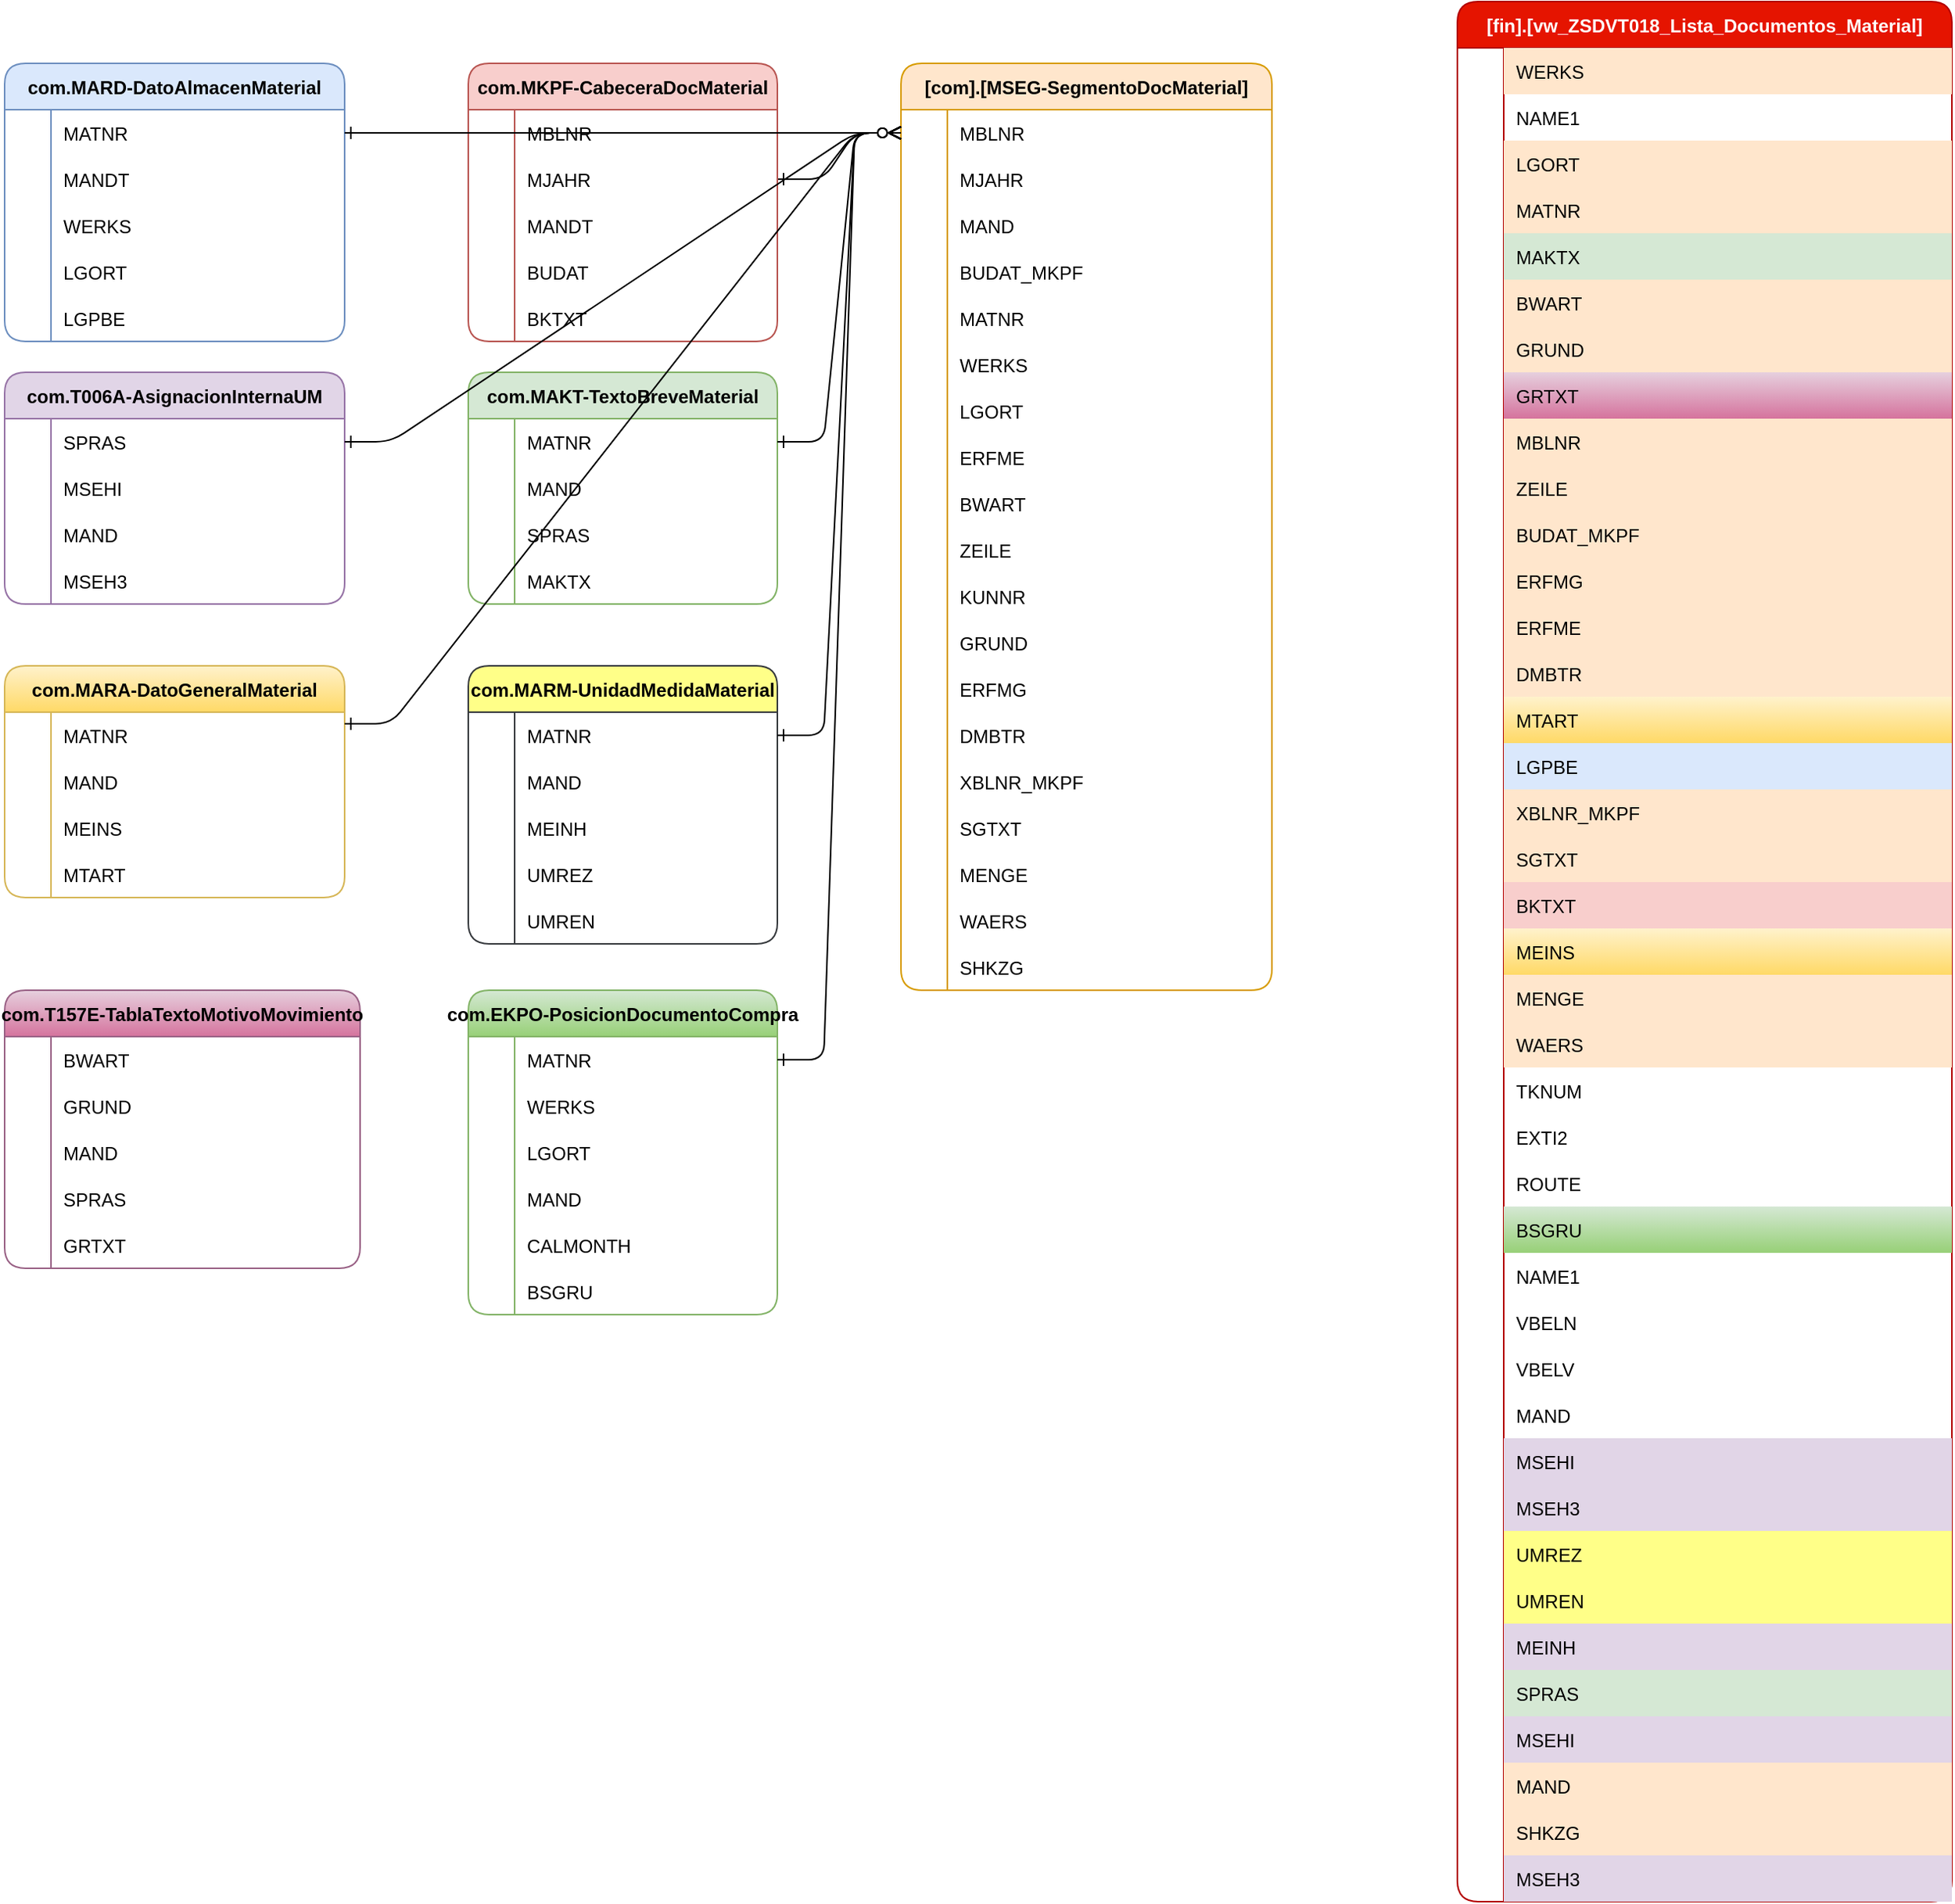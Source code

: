 <mxfile version="21.6.8" type="github">
  <diagram id="R2lEEEUBdFMjLlhIrx00" name="Page-1">
    <mxGraphModel dx="2457" dy="1993" grid="1" gridSize="10" guides="1" tooltips="1" connect="1" arrows="1" fold="1" page="1" pageScale="1" pageWidth="850" pageHeight="1100" math="0" shadow="0" extFonts="Permanent Marker^https://fonts.googleapis.com/css?family=Permanent+Marker">
      <root>
        <mxCell id="0" />
        <mxCell id="1" parent="0" />
        <mxCell id="C-vyLk0tnHw3VtMMgP7b-1" value="" style="edgeStyle=entityRelationEdgeStyle;endArrow=ERzeroToMany;startArrow=ERone;endFill=1;startFill=0;exitX=1;exitY=0.5;exitDx=0;exitDy=0;entryX=0;entryY=0.5;entryDx=0;entryDy=0;" parent="1" source="U6TxJr24kJnYtgSSFUL2-263" target="U6TxJr24kJnYtgSSFUL2-202" edge="1">
          <mxGeometry width="100" height="100" relative="1" as="geometry">
            <mxPoint x="50" y="-110" as="sourcePoint" />
            <mxPoint x="130" y="-80" as="targetPoint" />
          </mxGeometry>
        </mxCell>
        <mxCell id="U6TxJr24kJnYtgSSFUL2-1" value="[fin].[vw_ZSDVT018_Lista_Documentos_Material]" style="shape=table;startSize=30;container=1;collapsible=1;childLayout=tableLayout;fixedRows=1;rowLines=0;fontStyle=1;align=center;resizeLast=1;rounded=1;fillColor=#e51400;fontColor=#ffffff;strokeColor=#B20000;" vertex="1" parent="1">
          <mxGeometry x="480" y="-200" width="320" height="1230" as="geometry" />
        </mxCell>
        <mxCell id="U6TxJr24kJnYtgSSFUL2-2" value="" style="shape=tableRow;horizontal=0;startSize=0;swimlaneHead=0;swimlaneBody=0;fillColor=none;collapsible=0;dropTarget=0;points=[[0,0.5],[1,0.5]];portConstraint=eastwest;strokeColor=inherit;top=0;left=0;right=0;bottom=0;" vertex="1" parent="U6TxJr24kJnYtgSSFUL2-1">
          <mxGeometry y="30" width="320" height="30" as="geometry" />
        </mxCell>
        <mxCell id="U6TxJr24kJnYtgSSFUL2-3" value="" style="shape=partialRectangle;overflow=hidden;connectable=0;fillColor=none;strokeColor=inherit;top=0;left=0;bottom=0;right=0;" vertex="1" parent="U6TxJr24kJnYtgSSFUL2-2">
          <mxGeometry width="30" height="30" as="geometry">
            <mxRectangle width="30" height="30" as="alternateBounds" />
          </mxGeometry>
        </mxCell>
        <mxCell id="U6TxJr24kJnYtgSSFUL2-4" value="WERKS" style="shape=partialRectangle;overflow=hidden;connectable=0;fillColor=#ffe6cc;align=left;strokeColor=#d79b00;top=0;left=0;bottom=0;right=0;spacingLeft=6;" vertex="1" parent="U6TxJr24kJnYtgSSFUL2-2">
          <mxGeometry x="30" width="290" height="30" as="geometry">
            <mxRectangle width="290" height="30" as="alternateBounds" />
          </mxGeometry>
        </mxCell>
        <mxCell id="U6TxJr24kJnYtgSSFUL2-5" value="" style="shape=tableRow;horizontal=0;startSize=0;swimlaneHead=0;swimlaneBody=0;fillColor=none;collapsible=0;dropTarget=0;points=[[0,0.5],[1,0.5]];portConstraint=eastwest;strokeColor=inherit;top=0;left=0;right=0;bottom=0;" vertex="1" parent="U6TxJr24kJnYtgSSFUL2-1">
          <mxGeometry y="60" width="320" height="30" as="geometry" />
        </mxCell>
        <mxCell id="U6TxJr24kJnYtgSSFUL2-6" value="" style="shape=partialRectangle;overflow=hidden;connectable=0;fillColor=none;strokeColor=inherit;top=0;left=0;bottom=0;right=0;" vertex="1" parent="U6TxJr24kJnYtgSSFUL2-5">
          <mxGeometry width="30" height="30" as="geometry">
            <mxRectangle width="30" height="30" as="alternateBounds" />
          </mxGeometry>
        </mxCell>
        <mxCell id="U6TxJr24kJnYtgSSFUL2-7" value="NAME1" style="shape=partialRectangle;overflow=hidden;connectable=0;fillColor=none;align=left;strokeColor=inherit;top=0;left=0;bottom=0;right=0;spacingLeft=6;" vertex="1" parent="U6TxJr24kJnYtgSSFUL2-5">
          <mxGeometry x="30" width="290" height="30" as="geometry">
            <mxRectangle width="290" height="30" as="alternateBounds" />
          </mxGeometry>
        </mxCell>
        <mxCell id="U6TxJr24kJnYtgSSFUL2-8" value="" style="shape=tableRow;horizontal=0;startSize=0;swimlaneHead=0;swimlaneBody=0;fillColor=none;collapsible=0;dropTarget=0;points=[[0,0.5],[1,0.5]];portConstraint=eastwest;strokeColor=inherit;top=0;left=0;right=0;bottom=0;" vertex="1" parent="U6TxJr24kJnYtgSSFUL2-1">
          <mxGeometry y="90" width="320" height="30" as="geometry" />
        </mxCell>
        <mxCell id="U6TxJr24kJnYtgSSFUL2-9" value="" style="shape=partialRectangle;overflow=hidden;connectable=0;fillColor=none;strokeColor=inherit;top=0;left=0;bottom=0;right=0;" vertex="1" parent="U6TxJr24kJnYtgSSFUL2-8">
          <mxGeometry width="30" height="30" as="geometry">
            <mxRectangle width="30" height="30" as="alternateBounds" />
          </mxGeometry>
        </mxCell>
        <mxCell id="U6TxJr24kJnYtgSSFUL2-10" value="LGORT" style="shape=partialRectangle;overflow=hidden;connectable=0;fillColor=#ffe6cc;align=left;strokeColor=#d79b00;top=0;left=0;bottom=0;right=0;spacingLeft=6;" vertex="1" parent="U6TxJr24kJnYtgSSFUL2-8">
          <mxGeometry x="30" width="290" height="30" as="geometry">
            <mxRectangle width="290" height="30" as="alternateBounds" />
          </mxGeometry>
        </mxCell>
        <mxCell id="U6TxJr24kJnYtgSSFUL2-11" value="" style="shape=tableRow;horizontal=0;startSize=0;swimlaneHead=0;swimlaneBody=0;fillColor=none;collapsible=0;dropTarget=0;points=[[0,0.5],[1,0.5]];portConstraint=eastwest;strokeColor=inherit;top=0;left=0;right=0;bottom=0;" vertex="1" parent="U6TxJr24kJnYtgSSFUL2-1">
          <mxGeometry y="120" width="320" height="30" as="geometry" />
        </mxCell>
        <mxCell id="U6TxJr24kJnYtgSSFUL2-12" value="" style="shape=partialRectangle;overflow=hidden;connectable=0;fillColor=none;strokeColor=inherit;top=0;left=0;bottom=0;right=0;" vertex="1" parent="U6TxJr24kJnYtgSSFUL2-11">
          <mxGeometry width="30" height="30" as="geometry">
            <mxRectangle width="30" height="30" as="alternateBounds" />
          </mxGeometry>
        </mxCell>
        <mxCell id="U6TxJr24kJnYtgSSFUL2-13" value="MATNR" style="shape=partialRectangle;overflow=hidden;connectable=0;fillColor=#ffe6cc;align=left;strokeColor=#d79b00;top=0;left=0;bottom=0;right=0;spacingLeft=6;" vertex="1" parent="U6TxJr24kJnYtgSSFUL2-11">
          <mxGeometry x="30" width="290" height="30" as="geometry">
            <mxRectangle width="290" height="30" as="alternateBounds" />
          </mxGeometry>
        </mxCell>
        <mxCell id="U6TxJr24kJnYtgSSFUL2-14" value="" style="shape=tableRow;horizontal=0;startSize=0;swimlaneHead=0;swimlaneBody=0;fillColor=none;collapsible=0;dropTarget=0;points=[[0,0.5],[1,0.5]];portConstraint=eastwest;strokeColor=inherit;top=0;left=0;right=0;bottom=0;" vertex="1" parent="U6TxJr24kJnYtgSSFUL2-1">
          <mxGeometry y="150" width="320" height="30" as="geometry" />
        </mxCell>
        <mxCell id="U6TxJr24kJnYtgSSFUL2-15" value="" style="shape=partialRectangle;overflow=hidden;connectable=0;fillColor=none;strokeColor=inherit;top=0;left=0;bottom=0;right=0;" vertex="1" parent="U6TxJr24kJnYtgSSFUL2-14">
          <mxGeometry width="30" height="30" as="geometry">
            <mxRectangle width="30" height="30" as="alternateBounds" />
          </mxGeometry>
        </mxCell>
        <mxCell id="U6TxJr24kJnYtgSSFUL2-16" value="MAKTX" style="shape=partialRectangle;overflow=hidden;connectable=0;fillColor=#d5e8d4;align=left;strokeColor=#82b366;top=0;left=0;bottom=0;right=0;spacingLeft=6;" vertex="1" parent="U6TxJr24kJnYtgSSFUL2-14">
          <mxGeometry x="30" width="290" height="30" as="geometry">
            <mxRectangle width="290" height="30" as="alternateBounds" />
          </mxGeometry>
        </mxCell>
        <mxCell id="U6TxJr24kJnYtgSSFUL2-17" value="" style="shape=tableRow;horizontal=0;startSize=0;swimlaneHead=0;swimlaneBody=0;fillColor=none;collapsible=0;dropTarget=0;points=[[0,0.5],[1,0.5]];portConstraint=eastwest;strokeColor=inherit;top=0;left=0;right=0;bottom=0;" vertex="1" parent="U6TxJr24kJnYtgSSFUL2-1">
          <mxGeometry y="180" width="320" height="30" as="geometry" />
        </mxCell>
        <mxCell id="U6TxJr24kJnYtgSSFUL2-18" value="" style="shape=partialRectangle;overflow=hidden;connectable=0;fillColor=none;strokeColor=inherit;top=0;left=0;bottom=0;right=0;" vertex="1" parent="U6TxJr24kJnYtgSSFUL2-17">
          <mxGeometry width="30" height="30" as="geometry">
            <mxRectangle width="30" height="30" as="alternateBounds" />
          </mxGeometry>
        </mxCell>
        <mxCell id="U6TxJr24kJnYtgSSFUL2-19" value="BWART" style="shape=partialRectangle;overflow=hidden;connectable=0;fillColor=#ffe6cc;align=left;strokeColor=#d79b00;top=0;left=0;bottom=0;right=0;spacingLeft=6;" vertex="1" parent="U6TxJr24kJnYtgSSFUL2-17">
          <mxGeometry x="30" width="290" height="30" as="geometry">
            <mxRectangle width="290" height="30" as="alternateBounds" />
          </mxGeometry>
        </mxCell>
        <mxCell id="U6TxJr24kJnYtgSSFUL2-20" value="" style="shape=tableRow;horizontal=0;startSize=0;swimlaneHead=0;swimlaneBody=0;fillColor=none;collapsible=0;dropTarget=0;points=[[0,0.5],[1,0.5]];portConstraint=eastwest;strokeColor=inherit;top=0;left=0;right=0;bottom=0;" vertex="1" parent="U6TxJr24kJnYtgSSFUL2-1">
          <mxGeometry y="210" width="320" height="30" as="geometry" />
        </mxCell>
        <mxCell id="U6TxJr24kJnYtgSSFUL2-21" value="" style="shape=partialRectangle;overflow=hidden;connectable=0;fillColor=none;strokeColor=inherit;top=0;left=0;bottom=0;right=0;" vertex="1" parent="U6TxJr24kJnYtgSSFUL2-20">
          <mxGeometry width="30" height="30" as="geometry">
            <mxRectangle width="30" height="30" as="alternateBounds" />
          </mxGeometry>
        </mxCell>
        <mxCell id="U6TxJr24kJnYtgSSFUL2-22" value="GRUND" style="shape=partialRectangle;overflow=hidden;connectable=0;fillColor=#ffe6cc;align=left;strokeColor=#d79b00;top=0;left=0;bottom=0;right=0;spacingLeft=6;" vertex="1" parent="U6TxJr24kJnYtgSSFUL2-20">
          <mxGeometry x="30" width="290" height="30" as="geometry">
            <mxRectangle width="290" height="30" as="alternateBounds" />
          </mxGeometry>
        </mxCell>
        <mxCell id="U6TxJr24kJnYtgSSFUL2-23" value="" style="shape=tableRow;horizontal=0;startSize=0;swimlaneHead=0;swimlaneBody=0;fillColor=none;collapsible=0;dropTarget=0;points=[[0,0.5],[1,0.5]];portConstraint=eastwest;strokeColor=inherit;top=0;left=0;right=0;bottom=0;" vertex="1" parent="U6TxJr24kJnYtgSSFUL2-1">
          <mxGeometry y="240" width="320" height="30" as="geometry" />
        </mxCell>
        <mxCell id="U6TxJr24kJnYtgSSFUL2-24" value="" style="shape=partialRectangle;overflow=hidden;connectable=0;fillColor=none;strokeColor=inherit;top=0;left=0;bottom=0;right=0;" vertex="1" parent="U6TxJr24kJnYtgSSFUL2-23">
          <mxGeometry width="30" height="30" as="geometry">
            <mxRectangle width="30" height="30" as="alternateBounds" />
          </mxGeometry>
        </mxCell>
        <mxCell id="U6TxJr24kJnYtgSSFUL2-25" value="GRTXT" style="shape=partialRectangle;overflow=hidden;connectable=0;fillColor=#e6d0de;align=left;strokeColor=#996185;top=0;left=0;bottom=0;right=0;spacingLeft=6;gradientColor=#d5739d;" vertex="1" parent="U6TxJr24kJnYtgSSFUL2-23">
          <mxGeometry x="30" width="290" height="30" as="geometry">
            <mxRectangle width="290" height="30" as="alternateBounds" />
          </mxGeometry>
        </mxCell>
        <mxCell id="U6TxJr24kJnYtgSSFUL2-26" value="" style="shape=tableRow;horizontal=0;startSize=0;swimlaneHead=0;swimlaneBody=0;fillColor=none;collapsible=0;dropTarget=0;points=[[0,0.5],[1,0.5]];portConstraint=eastwest;strokeColor=inherit;top=0;left=0;right=0;bottom=0;" vertex="1" parent="U6TxJr24kJnYtgSSFUL2-1">
          <mxGeometry y="270" width="320" height="30" as="geometry" />
        </mxCell>
        <mxCell id="U6TxJr24kJnYtgSSFUL2-27" value="" style="shape=partialRectangle;overflow=hidden;connectable=0;fillColor=none;strokeColor=inherit;top=0;left=0;bottom=0;right=0;" vertex="1" parent="U6TxJr24kJnYtgSSFUL2-26">
          <mxGeometry width="30" height="30" as="geometry">
            <mxRectangle width="30" height="30" as="alternateBounds" />
          </mxGeometry>
        </mxCell>
        <mxCell id="U6TxJr24kJnYtgSSFUL2-28" value="MBLNR" style="shape=partialRectangle;overflow=hidden;connectable=0;fillColor=#ffe6cc;align=left;strokeColor=#d79b00;top=0;left=0;bottom=0;right=0;spacingLeft=6;" vertex="1" parent="U6TxJr24kJnYtgSSFUL2-26">
          <mxGeometry x="30" width="290" height="30" as="geometry">
            <mxRectangle width="290" height="30" as="alternateBounds" />
          </mxGeometry>
        </mxCell>
        <mxCell id="U6TxJr24kJnYtgSSFUL2-29" value="" style="shape=tableRow;horizontal=0;startSize=0;swimlaneHead=0;swimlaneBody=0;fillColor=none;collapsible=0;dropTarget=0;points=[[0,0.5],[1,0.5]];portConstraint=eastwest;strokeColor=inherit;top=0;left=0;right=0;bottom=0;" vertex="1" parent="U6TxJr24kJnYtgSSFUL2-1">
          <mxGeometry y="300" width="320" height="30" as="geometry" />
        </mxCell>
        <mxCell id="U6TxJr24kJnYtgSSFUL2-30" value="" style="shape=partialRectangle;overflow=hidden;connectable=0;fillColor=none;strokeColor=inherit;top=0;left=0;bottom=0;right=0;" vertex="1" parent="U6TxJr24kJnYtgSSFUL2-29">
          <mxGeometry width="30" height="30" as="geometry">
            <mxRectangle width="30" height="30" as="alternateBounds" />
          </mxGeometry>
        </mxCell>
        <mxCell id="U6TxJr24kJnYtgSSFUL2-31" value="ZEILE" style="shape=partialRectangle;overflow=hidden;connectable=0;fillColor=#ffe6cc;align=left;strokeColor=#d79b00;top=0;left=0;bottom=0;right=0;spacingLeft=6;" vertex="1" parent="U6TxJr24kJnYtgSSFUL2-29">
          <mxGeometry x="30" width="290" height="30" as="geometry">
            <mxRectangle width="290" height="30" as="alternateBounds" />
          </mxGeometry>
        </mxCell>
        <mxCell id="U6TxJr24kJnYtgSSFUL2-32" value="" style="shape=tableRow;horizontal=0;startSize=0;swimlaneHead=0;swimlaneBody=0;fillColor=none;collapsible=0;dropTarget=0;points=[[0,0.5],[1,0.5]];portConstraint=eastwest;strokeColor=inherit;top=0;left=0;right=0;bottom=0;" vertex="1" parent="U6TxJr24kJnYtgSSFUL2-1">
          <mxGeometry y="330" width="320" height="30" as="geometry" />
        </mxCell>
        <mxCell id="U6TxJr24kJnYtgSSFUL2-33" value="" style="shape=partialRectangle;overflow=hidden;connectable=0;fillColor=none;strokeColor=inherit;top=0;left=0;bottom=0;right=0;" vertex="1" parent="U6TxJr24kJnYtgSSFUL2-32">
          <mxGeometry width="30" height="30" as="geometry">
            <mxRectangle width="30" height="30" as="alternateBounds" />
          </mxGeometry>
        </mxCell>
        <mxCell id="U6TxJr24kJnYtgSSFUL2-34" value="BUDAT_MKPF" style="shape=partialRectangle;overflow=hidden;connectable=0;fillColor=#ffe6cc;align=left;strokeColor=#d79b00;top=0;left=0;bottom=0;right=0;spacingLeft=6;" vertex="1" parent="U6TxJr24kJnYtgSSFUL2-32">
          <mxGeometry x="30" width="290" height="30" as="geometry">
            <mxRectangle width="290" height="30" as="alternateBounds" />
          </mxGeometry>
        </mxCell>
        <mxCell id="U6TxJr24kJnYtgSSFUL2-35" value="" style="shape=tableRow;horizontal=0;startSize=0;swimlaneHead=0;swimlaneBody=0;fillColor=none;collapsible=0;dropTarget=0;points=[[0,0.5],[1,0.5]];portConstraint=eastwest;strokeColor=inherit;top=0;left=0;right=0;bottom=0;" vertex="1" parent="U6TxJr24kJnYtgSSFUL2-1">
          <mxGeometry y="360" width="320" height="30" as="geometry" />
        </mxCell>
        <mxCell id="U6TxJr24kJnYtgSSFUL2-36" value="" style="shape=partialRectangle;overflow=hidden;connectable=0;fillColor=none;strokeColor=inherit;top=0;left=0;bottom=0;right=0;" vertex="1" parent="U6TxJr24kJnYtgSSFUL2-35">
          <mxGeometry width="30" height="30" as="geometry">
            <mxRectangle width="30" height="30" as="alternateBounds" />
          </mxGeometry>
        </mxCell>
        <mxCell id="U6TxJr24kJnYtgSSFUL2-37" value="ERFMG" style="shape=partialRectangle;overflow=hidden;connectable=0;fillColor=#ffe6cc;align=left;strokeColor=#d79b00;top=0;left=0;bottom=0;right=0;spacingLeft=6;" vertex="1" parent="U6TxJr24kJnYtgSSFUL2-35">
          <mxGeometry x="30" width="290" height="30" as="geometry">
            <mxRectangle width="290" height="30" as="alternateBounds" />
          </mxGeometry>
        </mxCell>
        <mxCell id="U6TxJr24kJnYtgSSFUL2-38" value="" style="shape=tableRow;horizontal=0;startSize=0;swimlaneHead=0;swimlaneBody=0;fillColor=none;collapsible=0;dropTarget=0;points=[[0,0.5],[1,0.5]];portConstraint=eastwest;strokeColor=inherit;top=0;left=0;right=0;bottom=0;" vertex="1" parent="U6TxJr24kJnYtgSSFUL2-1">
          <mxGeometry y="390" width="320" height="30" as="geometry" />
        </mxCell>
        <mxCell id="U6TxJr24kJnYtgSSFUL2-39" value="" style="shape=partialRectangle;overflow=hidden;connectable=0;fillColor=none;strokeColor=inherit;top=0;left=0;bottom=0;right=0;" vertex="1" parent="U6TxJr24kJnYtgSSFUL2-38">
          <mxGeometry width="30" height="30" as="geometry">
            <mxRectangle width="30" height="30" as="alternateBounds" />
          </mxGeometry>
        </mxCell>
        <mxCell id="U6TxJr24kJnYtgSSFUL2-40" value="ERFME" style="shape=partialRectangle;overflow=hidden;connectable=0;fillColor=#ffe6cc;align=left;strokeColor=#d79b00;top=0;left=0;bottom=0;right=0;spacingLeft=6;" vertex="1" parent="U6TxJr24kJnYtgSSFUL2-38">
          <mxGeometry x="30" width="290" height="30" as="geometry">
            <mxRectangle width="290" height="30" as="alternateBounds" />
          </mxGeometry>
        </mxCell>
        <mxCell id="U6TxJr24kJnYtgSSFUL2-41" value="" style="shape=tableRow;horizontal=0;startSize=0;swimlaneHead=0;swimlaneBody=0;fillColor=none;collapsible=0;dropTarget=0;points=[[0,0.5],[1,0.5]];portConstraint=eastwest;strokeColor=inherit;top=0;left=0;right=0;bottom=0;" vertex="1" parent="U6TxJr24kJnYtgSSFUL2-1">
          <mxGeometry y="420" width="320" height="30" as="geometry" />
        </mxCell>
        <mxCell id="U6TxJr24kJnYtgSSFUL2-42" value="" style="shape=partialRectangle;overflow=hidden;connectable=0;fillColor=none;strokeColor=inherit;top=0;left=0;bottom=0;right=0;" vertex="1" parent="U6TxJr24kJnYtgSSFUL2-41">
          <mxGeometry width="30" height="30" as="geometry">
            <mxRectangle width="30" height="30" as="alternateBounds" />
          </mxGeometry>
        </mxCell>
        <mxCell id="U6TxJr24kJnYtgSSFUL2-43" value="DMBTR" style="shape=partialRectangle;overflow=hidden;connectable=0;fillColor=#ffe6cc;align=left;strokeColor=#d79b00;top=0;left=0;bottom=0;right=0;spacingLeft=6;" vertex="1" parent="U6TxJr24kJnYtgSSFUL2-41">
          <mxGeometry x="30" width="290" height="30" as="geometry">
            <mxRectangle width="290" height="30" as="alternateBounds" />
          </mxGeometry>
        </mxCell>
        <mxCell id="U6TxJr24kJnYtgSSFUL2-44" value="" style="shape=tableRow;horizontal=0;startSize=0;swimlaneHead=0;swimlaneBody=0;fillColor=none;collapsible=0;dropTarget=0;points=[[0,0.5],[1,0.5]];portConstraint=eastwest;strokeColor=inherit;top=0;left=0;right=0;bottom=0;" vertex="1" parent="U6TxJr24kJnYtgSSFUL2-1">
          <mxGeometry y="450" width="320" height="30" as="geometry" />
        </mxCell>
        <mxCell id="U6TxJr24kJnYtgSSFUL2-45" value="" style="shape=partialRectangle;overflow=hidden;connectable=0;fillColor=none;strokeColor=inherit;top=0;left=0;bottom=0;right=0;" vertex="1" parent="U6TxJr24kJnYtgSSFUL2-44">
          <mxGeometry width="30" height="30" as="geometry">
            <mxRectangle width="30" height="30" as="alternateBounds" />
          </mxGeometry>
        </mxCell>
        <mxCell id="U6TxJr24kJnYtgSSFUL2-46" value="MTART" style="shape=partialRectangle;overflow=hidden;connectable=0;fillColor=#fff2cc;align=left;strokeColor=#d6b656;top=0;left=0;bottom=0;right=0;spacingLeft=6;gradientColor=#ffd966;" vertex="1" parent="U6TxJr24kJnYtgSSFUL2-44">
          <mxGeometry x="30" width="290" height="30" as="geometry">
            <mxRectangle width="290" height="30" as="alternateBounds" />
          </mxGeometry>
        </mxCell>
        <mxCell id="U6TxJr24kJnYtgSSFUL2-47" value="" style="shape=tableRow;horizontal=0;startSize=0;swimlaneHead=0;swimlaneBody=0;fillColor=none;collapsible=0;dropTarget=0;points=[[0,0.5],[1,0.5]];portConstraint=eastwest;strokeColor=inherit;top=0;left=0;right=0;bottom=0;" vertex="1" parent="U6TxJr24kJnYtgSSFUL2-1">
          <mxGeometry y="480" width="320" height="30" as="geometry" />
        </mxCell>
        <mxCell id="U6TxJr24kJnYtgSSFUL2-48" value="" style="shape=partialRectangle;overflow=hidden;connectable=0;fillColor=none;strokeColor=inherit;top=0;left=0;bottom=0;right=0;" vertex="1" parent="U6TxJr24kJnYtgSSFUL2-47">
          <mxGeometry width="30" height="30" as="geometry">
            <mxRectangle width="30" height="30" as="alternateBounds" />
          </mxGeometry>
        </mxCell>
        <mxCell id="U6TxJr24kJnYtgSSFUL2-49" value="LGPBE" style="shape=partialRectangle;overflow=hidden;connectable=0;fillColor=#dae8fc;align=left;strokeColor=#6c8ebf;top=0;left=0;bottom=0;right=0;spacingLeft=6;" vertex="1" parent="U6TxJr24kJnYtgSSFUL2-47">
          <mxGeometry x="30" width="290" height="30" as="geometry">
            <mxRectangle width="290" height="30" as="alternateBounds" />
          </mxGeometry>
        </mxCell>
        <mxCell id="U6TxJr24kJnYtgSSFUL2-50" value="" style="shape=tableRow;horizontal=0;startSize=0;swimlaneHead=0;swimlaneBody=0;fillColor=none;collapsible=0;dropTarget=0;points=[[0,0.5],[1,0.5]];portConstraint=eastwest;strokeColor=inherit;top=0;left=0;right=0;bottom=0;" vertex="1" parent="U6TxJr24kJnYtgSSFUL2-1">
          <mxGeometry y="510" width="320" height="30" as="geometry" />
        </mxCell>
        <mxCell id="U6TxJr24kJnYtgSSFUL2-51" value="" style="shape=partialRectangle;overflow=hidden;connectable=0;fillColor=none;strokeColor=inherit;top=0;left=0;bottom=0;right=0;" vertex="1" parent="U6TxJr24kJnYtgSSFUL2-50">
          <mxGeometry width="30" height="30" as="geometry">
            <mxRectangle width="30" height="30" as="alternateBounds" />
          </mxGeometry>
        </mxCell>
        <mxCell id="U6TxJr24kJnYtgSSFUL2-52" value="XBLNR_MKPF" style="shape=partialRectangle;overflow=hidden;connectable=0;fillColor=#ffe6cc;align=left;strokeColor=#d79b00;top=0;left=0;bottom=0;right=0;spacingLeft=6;" vertex="1" parent="U6TxJr24kJnYtgSSFUL2-50">
          <mxGeometry x="30" width="290" height="30" as="geometry">
            <mxRectangle width="290" height="30" as="alternateBounds" />
          </mxGeometry>
        </mxCell>
        <mxCell id="U6TxJr24kJnYtgSSFUL2-53" value="" style="shape=tableRow;horizontal=0;startSize=0;swimlaneHead=0;swimlaneBody=0;fillColor=none;collapsible=0;dropTarget=0;points=[[0,0.5],[1,0.5]];portConstraint=eastwest;strokeColor=inherit;top=0;left=0;right=0;bottom=0;" vertex="1" parent="U6TxJr24kJnYtgSSFUL2-1">
          <mxGeometry y="540" width="320" height="30" as="geometry" />
        </mxCell>
        <mxCell id="U6TxJr24kJnYtgSSFUL2-54" value="" style="shape=partialRectangle;overflow=hidden;connectable=0;fillColor=none;strokeColor=inherit;top=0;left=0;bottom=0;right=0;" vertex="1" parent="U6TxJr24kJnYtgSSFUL2-53">
          <mxGeometry width="30" height="30" as="geometry">
            <mxRectangle width="30" height="30" as="alternateBounds" />
          </mxGeometry>
        </mxCell>
        <mxCell id="U6TxJr24kJnYtgSSFUL2-55" value="SGTXT" style="shape=partialRectangle;overflow=hidden;connectable=0;fillColor=#ffe6cc;align=left;strokeColor=#d79b00;top=0;left=0;bottom=0;right=0;spacingLeft=6;" vertex="1" parent="U6TxJr24kJnYtgSSFUL2-53">
          <mxGeometry x="30" width="290" height="30" as="geometry">
            <mxRectangle width="290" height="30" as="alternateBounds" />
          </mxGeometry>
        </mxCell>
        <mxCell id="U6TxJr24kJnYtgSSFUL2-56" value="" style="shape=tableRow;horizontal=0;startSize=0;swimlaneHead=0;swimlaneBody=0;fillColor=none;collapsible=0;dropTarget=0;points=[[0,0.5],[1,0.5]];portConstraint=eastwest;strokeColor=inherit;top=0;left=0;right=0;bottom=0;" vertex="1" parent="U6TxJr24kJnYtgSSFUL2-1">
          <mxGeometry y="570" width="320" height="30" as="geometry" />
        </mxCell>
        <mxCell id="U6TxJr24kJnYtgSSFUL2-57" value="" style="shape=partialRectangle;overflow=hidden;connectable=0;fillColor=none;strokeColor=inherit;top=0;left=0;bottom=0;right=0;" vertex="1" parent="U6TxJr24kJnYtgSSFUL2-56">
          <mxGeometry width="30" height="30" as="geometry">
            <mxRectangle width="30" height="30" as="alternateBounds" />
          </mxGeometry>
        </mxCell>
        <mxCell id="U6TxJr24kJnYtgSSFUL2-58" value="BKTXT" style="shape=partialRectangle;overflow=hidden;connectable=0;fillColor=#f8cecc;align=left;strokeColor=#b85450;top=0;left=0;bottom=0;right=0;spacingLeft=6;" vertex="1" parent="U6TxJr24kJnYtgSSFUL2-56">
          <mxGeometry x="30" width="290" height="30" as="geometry">
            <mxRectangle width="290" height="30" as="alternateBounds" />
          </mxGeometry>
        </mxCell>
        <mxCell id="U6TxJr24kJnYtgSSFUL2-59" value="" style="shape=tableRow;horizontal=0;startSize=0;swimlaneHead=0;swimlaneBody=0;fillColor=none;collapsible=0;dropTarget=0;points=[[0,0.5],[1,0.5]];portConstraint=eastwest;strokeColor=inherit;top=0;left=0;right=0;bottom=0;" vertex="1" parent="U6TxJr24kJnYtgSSFUL2-1">
          <mxGeometry y="600" width="320" height="30" as="geometry" />
        </mxCell>
        <mxCell id="U6TxJr24kJnYtgSSFUL2-60" value="" style="shape=partialRectangle;overflow=hidden;connectable=0;fillColor=none;strokeColor=inherit;top=0;left=0;bottom=0;right=0;" vertex="1" parent="U6TxJr24kJnYtgSSFUL2-59">
          <mxGeometry width="30" height="30" as="geometry">
            <mxRectangle width="30" height="30" as="alternateBounds" />
          </mxGeometry>
        </mxCell>
        <mxCell id="U6TxJr24kJnYtgSSFUL2-61" value="MEINS" style="shape=partialRectangle;overflow=hidden;connectable=0;fillColor=#fff2cc;align=left;strokeColor=#d6b656;top=0;left=0;bottom=0;right=0;spacingLeft=6;gradientColor=#ffd966;" vertex="1" parent="U6TxJr24kJnYtgSSFUL2-59">
          <mxGeometry x="30" width="290" height="30" as="geometry">
            <mxRectangle width="290" height="30" as="alternateBounds" />
          </mxGeometry>
        </mxCell>
        <mxCell id="U6TxJr24kJnYtgSSFUL2-62" value="" style="shape=tableRow;horizontal=0;startSize=0;swimlaneHead=0;swimlaneBody=0;fillColor=none;collapsible=0;dropTarget=0;points=[[0,0.5],[1,0.5]];portConstraint=eastwest;strokeColor=inherit;top=0;left=0;right=0;bottom=0;" vertex="1" parent="U6TxJr24kJnYtgSSFUL2-1">
          <mxGeometry y="630" width="320" height="30" as="geometry" />
        </mxCell>
        <mxCell id="U6TxJr24kJnYtgSSFUL2-63" value="" style="shape=partialRectangle;overflow=hidden;connectable=0;fillColor=none;strokeColor=inherit;top=0;left=0;bottom=0;right=0;" vertex="1" parent="U6TxJr24kJnYtgSSFUL2-62">
          <mxGeometry width="30" height="30" as="geometry">
            <mxRectangle width="30" height="30" as="alternateBounds" />
          </mxGeometry>
        </mxCell>
        <mxCell id="U6TxJr24kJnYtgSSFUL2-64" value="MENGE" style="shape=partialRectangle;overflow=hidden;connectable=0;fillColor=#ffe6cc;align=left;strokeColor=#d79b00;top=0;left=0;bottom=0;right=0;spacingLeft=6;" vertex="1" parent="U6TxJr24kJnYtgSSFUL2-62">
          <mxGeometry x="30" width="290" height="30" as="geometry">
            <mxRectangle width="290" height="30" as="alternateBounds" />
          </mxGeometry>
        </mxCell>
        <mxCell id="U6TxJr24kJnYtgSSFUL2-65" value="" style="shape=tableRow;horizontal=0;startSize=0;swimlaneHead=0;swimlaneBody=0;fillColor=none;collapsible=0;dropTarget=0;points=[[0,0.5],[1,0.5]];portConstraint=eastwest;strokeColor=inherit;top=0;left=0;right=0;bottom=0;" vertex="1" parent="U6TxJr24kJnYtgSSFUL2-1">
          <mxGeometry y="660" width="320" height="30" as="geometry" />
        </mxCell>
        <mxCell id="U6TxJr24kJnYtgSSFUL2-66" value="" style="shape=partialRectangle;overflow=hidden;connectable=0;fillColor=none;strokeColor=inherit;top=0;left=0;bottom=0;right=0;" vertex="1" parent="U6TxJr24kJnYtgSSFUL2-65">
          <mxGeometry width="30" height="30" as="geometry">
            <mxRectangle width="30" height="30" as="alternateBounds" />
          </mxGeometry>
        </mxCell>
        <mxCell id="U6TxJr24kJnYtgSSFUL2-67" value="WAERS" style="shape=partialRectangle;overflow=hidden;connectable=0;fillColor=#ffe6cc;align=left;strokeColor=#d79b00;top=0;left=0;bottom=0;right=0;spacingLeft=6;" vertex="1" parent="U6TxJr24kJnYtgSSFUL2-65">
          <mxGeometry x="30" width="290" height="30" as="geometry">
            <mxRectangle width="290" height="30" as="alternateBounds" />
          </mxGeometry>
        </mxCell>
        <mxCell id="U6TxJr24kJnYtgSSFUL2-68" value="" style="shape=tableRow;horizontal=0;startSize=0;swimlaneHead=0;swimlaneBody=0;fillColor=none;collapsible=0;dropTarget=0;points=[[0,0.5],[1,0.5]];portConstraint=eastwest;strokeColor=inherit;top=0;left=0;right=0;bottom=0;" vertex="1" parent="U6TxJr24kJnYtgSSFUL2-1">
          <mxGeometry y="690" width="320" height="30" as="geometry" />
        </mxCell>
        <mxCell id="U6TxJr24kJnYtgSSFUL2-69" value="" style="shape=partialRectangle;overflow=hidden;connectable=0;fillColor=none;strokeColor=inherit;top=0;left=0;bottom=0;right=0;" vertex="1" parent="U6TxJr24kJnYtgSSFUL2-68">
          <mxGeometry width="30" height="30" as="geometry">
            <mxRectangle width="30" height="30" as="alternateBounds" />
          </mxGeometry>
        </mxCell>
        <mxCell id="U6TxJr24kJnYtgSSFUL2-70" value="TKNUM" style="shape=partialRectangle;overflow=hidden;connectable=0;fillColor=none;align=left;strokeColor=inherit;top=0;left=0;bottom=0;right=0;spacingLeft=6;" vertex="1" parent="U6TxJr24kJnYtgSSFUL2-68">
          <mxGeometry x="30" width="290" height="30" as="geometry">
            <mxRectangle width="290" height="30" as="alternateBounds" />
          </mxGeometry>
        </mxCell>
        <mxCell id="U6TxJr24kJnYtgSSFUL2-71" value="" style="shape=tableRow;horizontal=0;startSize=0;swimlaneHead=0;swimlaneBody=0;fillColor=none;collapsible=0;dropTarget=0;points=[[0,0.5],[1,0.5]];portConstraint=eastwest;strokeColor=inherit;top=0;left=0;right=0;bottom=0;" vertex="1" parent="U6TxJr24kJnYtgSSFUL2-1">
          <mxGeometry y="720" width="320" height="30" as="geometry" />
        </mxCell>
        <mxCell id="U6TxJr24kJnYtgSSFUL2-72" value="" style="shape=partialRectangle;overflow=hidden;connectable=0;fillColor=none;strokeColor=inherit;top=0;left=0;bottom=0;right=0;" vertex="1" parent="U6TxJr24kJnYtgSSFUL2-71">
          <mxGeometry width="30" height="30" as="geometry">
            <mxRectangle width="30" height="30" as="alternateBounds" />
          </mxGeometry>
        </mxCell>
        <mxCell id="U6TxJr24kJnYtgSSFUL2-73" value="EXTI2" style="shape=partialRectangle;overflow=hidden;connectable=0;fillColor=none;align=left;strokeColor=inherit;top=0;left=0;bottom=0;right=0;spacingLeft=6;" vertex="1" parent="U6TxJr24kJnYtgSSFUL2-71">
          <mxGeometry x="30" width="290" height="30" as="geometry">
            <mxRectangle width="290" height="30" as="alternateBounds" />
          </mxGeometry>
        </mxCell>
        <mxCell id="U6TxJr24kJnYtgSSFUL2-74" value="" style="shape=tableRow;horizontal=0;startSize=0;swimlaneHead=0;swimlaneBody=0;fillColor=none;collapsible=0;dropTarget=0;points=[[0,0.5],[1,0.5]];portConstraint=eastwest;strokeColor=inherit;top=0;left=0;right=0;bottom=0;" vertex="1" parent="U6TxJr24kJnYtgSSFUL2-1">
          <mxGeometry y="750" width="320" height="30" as="geometry" />
        </mxCell>
        <mxCell id="U6TxJr24kJnYtgSSFUL2-75" value="" style="shape=partialRectangle;overflow=hidden;connectable=0;fillColor=none;strokeColor=inherit;top=0;left=0;bottom=0;right=0;" vertex="1" parent="U6TxJr24kJnYtgSSFUL2-74">
          <mxGeometry width="30" height="30" as="geometry">
            <mxRectangle width="30" height="30" as="alternateBounds" />
          </mxGeometry>
        </mxCell>
        <mxCell id="U6TxJr24kJnYtgSSFUL2-76" value="ROUTE" style="shape=partialRectangle;overflow=hidden;connectable=0;fillColor=none;align=left;strokeColor=inherit;top=0;left=0;bottom=0;right=0;spacingLeft=6;" vertex="1" parent="U6TxJr24kJnYtgSSFUL2-74">
          <mxGeometry x="30" width="290" height="30" as="geometry">
            <mxRectangle width="290" height="30" as="alternateBounds" />
          </mxGeometry>
        </mxCell>
        <mxCell id="U6TxJr24kJnYtgSSFUL2-77" value="" style="shape=tableRow;horizontal=0;startSize=0;swimlaneHead=0;swimlaneBody=0;fillColor=none;collapsible=0;dropTarget=0;points=[[0,0.5],[1,0.5]];portConstraint=eastwest;strokeColor=inherit;top=0;left=0;right=0;bottom=0;" vertex="1" parent="U6TxJr24kJnYtgSSFUL2-1">
          <mxGeometry y="780" width="320" height="30" as="geometry" />
        </mxCell>
        <mxCell id="U6TxJr24kJnYtgSSFUL2-78" value="" style="shape=partialRectangle;overflow=hidden;connectable=0;fillColor=none;strokeColor=inherit;top=0;left=0;bottom=0;right=0;" vertex="1" parent="U6TxJr24kJnYtgSSFUL2-77">
          <mxGeometry width="30" height="30" as="geometry">
            <mxRectangle width="30" height="30" as="alternateBounds" />
          </mxGeometry>
        </mxCell>
        <mxCell id="U6TxJr24kJnYtgSSFUL2-79" value="BSGRU" style="shape=partialRectangle;overflow=hidden;connectable=0;fillColor=#d5e8d4;align=left;strokeColor=#82b366;top=0;left=0;bottom=0;right=0;spacingLeft=6;gradientColor=#97d077;" vertex="1" parent="U6TxJr24kJnYtgSSFUL2-77">
          <mxGeometry x="30" width="290" height="30" as="geometry">
            <mxRectangle width="290" height="30" as="alternateBounds" />
          </mxGeometry>
        </mxCell>
        <mxCell id="U6TxJr24kJnYtgSSFUL2-80" value="" style="shape=tableRow;horizontal=0;startSize=0;swimlaneHead=0;swimlaneBody=0;fillColor=none;collapsible=0;dropTarget=0;points=[[0,0.5],[1,0.5]];portConstraint=eastwest;strokeColor=inherit;top=0;left=0;right=0;bottom=0;" vertex="1" parent="U6TxJr24kJnYtgSSFUL2-1">
          <mxGeometry y="810" width="320" height="30" as="geometry" />
        </mxCell>
        <mxCell id="U6TxJr24kJnYtgSSFUL2-81" value="" style="shape=partialRectangle;overflow=hidden;connectable=0;fillColor=none;strokeColor=inherit;top=0;left=0;bottom=0;right=0;" vertex="1" parent="U6TxJr24kJnYtgSSFUL2-80">
          <mxGeometry width="30" height="30" as="geometry">
            <mxRectangle width="30" height="30" as="alternateBounds" />
          </mxGeometry>
        </mxCell>
        <mxCell id="U6TxJr24kJnYtgSSFUL2-82" value="NAME1" style="shape=partialRectangle;overflow=hidden;connectable=0;fillColor=none;align=left;strokeColor=inherit;top=0;left=0;bottom=0;right=0;spacingLeft=6;" vertex="1" parent="U6TxJr24kJnYtgSSFUL2-80">
          <mxGeometry x="30" width="290" height="30" as="geometry">
            <mxRectangle width="290" height="30" as="alternateBounds" />
          </mxGeometry>
        </mxCell>
        <mxCell id="U6TxJr24kJnYtgSSFUL2-83" value="" style="shape=tableRow;horizontal=0;startSize=0;swimlaneHead=0;swimlaneBody=0;fillColor=none;collapsible=0;dropTarget=0;points=[[0,0.5],[1,0.5]];portConstraint=eastwest;strokeColor=inherit;top=0;left=0;right=0;bottom=0;" vertex="1" parent="U6TxJr24kJnYtgSSFUL2-1">
          <mxGeometry y="840" width="320" height="30" as="geometry" />
        </mxCell>
        <mxCell id="U6TxJr24kJnYtgSSFUL2-84" value="" style="shape=partialRectangle;overflow=hidden;connectable=0;fillColor=none;strokeColor=inherit;top=0;left=0;bottom=0;right=0;" vertex="1" parent="U6TxJr24kJnYtgSSFUL2-83">
          <mxGeometry width="30" height="30" as="geometry">
            <mxRectangle width="30" height="30" as="alternateBounds" />
          </mxGeometry>
        </mxCell>
        <mxCell id="U6TxJr24kJnYtgSSFUL2-85" value="VBELN" style="shape=partialRectangle;overflow=hidden;connectable=0;fillColor=none;align=left;strokeColor=inherit;top=0;left=0;bottom=0;right=0;spacingLeft=6;" vertex="1" parent="U6TxJr24kJnYtgSSFUL2-83">
          <mxGeometry x="30" width="290" height="30" as="geometry">
            <mxRectangle width="290" height="30" as="alternateBounds" />
          </mxGeometry>
        </mxCell>
        <mxCell id="U6TxJr24kJnYtgSSFUL2-86" value="" style="shape=tableRow;horizontal=0;startSize=0;swimlaneHead=0;swimlaneBody=0;fillColor=none;collapsible=0;dropTarget=0;points=[[0,0.5],[1,0.5]];portConstraint=eastwest;strokeColor=inherit;top=0;left=0;right=0;bottom=0;" vertex="1" parent="U6TxJr24kJnYtgSSFUL2-1">
          <mxGeometry y="870" width="320" height="30" as="geometry" />
        </mxCell>
        <mxCell id="U6TxJr24kJnYtgSSFUL2-87" value="" style="shape=partialRectangle;overflow=hidden;connectable=0;fillColor=none;strokeColor=inherit;top=0;left=0;bottom=0;right=0;" vertex="1" parent="U6TxJr24kJnYtgSSFUL2-86">
          <mxGeometry width="30" height="30" as="geometry">
            <mxRectangle width="30" height="30" as="alternateBounds" />
          </mxGeometry>
        </mxCell>
        <mxCell id="U6TxJr24kJnYtgSSFUL2-88" value="VBELV" style="shape=partialRectangle;overflow=hidden;connectable=0;fillColor=none;align=left;strokeColor=inherit;top=0;left=0;bottom=0;right=0;spacingLeft=6;" vertex="1" parent="U6TxJr24kJnYtgSSFUL2-86">
          <mxGeometry x="30" width="290" height="30" as="geometry">
            <mxRectangle width="290" height="30" as="alternateBounds" />
          </mxGeometry>
        </mxCell>
        <mxCell id="U6TxJr24kJnYtgSSFUL2-89" value="" style="shape=tableRow;horizontal=0;startSize=0;swimlaneHead=0;swimlaneBody=0;fillColor=none;collapsible=0;dropTarget=0;points=[[0,0.5],[1,0.5]];portConstraint=eastwest;strokeColor=inherit;top=0;left=0;right=0;bottom=0;" vertex="1" parent="U6TxJr24kJnYtgSSFUL2-1">
          <mxGeometry y="900" width="320" height="30" as="geometry" />
        </mxCell>
        <mxCell id="U6TxJr24kJnYtgSSFUL2-90" value="" style="shape=partialRectangle;overflow=hidden;connectable=0;fillColor=none;strokeColor=inherit;top=0;left=0;bottom=0;right=0;" vertex="1" parent="U6TxJr24kJnYtgSSFUL2-89">
          <mxGeometry width="30" height="30" as="geometry">
            <mxRectangle width="30" height="30" as="alternateBounds" />
          </mxGeometry>
        </mxCell>
        <mxCell id="U6TxJr24kJnYtgSSFUL2-91" value="MAND" style="shape=partialRectangle;overflow=hidden;connectable=0;fillColor=none;align=left;strokeColor=inherit;top=0;left=0;bottom=0;right=0;spacingLeft=6;" vertex="1" parent="U6TxJr24kJnYtgSSFUL2-89">
          <mxGeometry x="30" width="290" height="30" as="geometry">
            <mxRectangle width="290" height="30" as="alternateBounds" />
          </mxGeometry>
        </mxCell>
        <mxCell id="U6TxJr24kJnYtgSSFUL2-92" value="" style="shape=tableRow;horizontal=0;startSize=0;swimlaneHead=0;swimlaneBody=0;fillColor=none;collapsible=0;dropTarget=0;points=[[0,0.5],[1,0.5]];portConstraint=eastwest;strokeColor=inherit;top=0;left=0;right=0;bottom=0;" vertex="1" parent="U6TxJr24kJnYtgSSFUL2-1">
          <mxGeometry y="930" width="320" height="30" as="geometry" />
        </mxCell>
        <mxCell id="U6TxJr24kJnYtgSSFUL2-93" value="" style="shape=partialRectangle;overflow=hidden;connectable=0;fillColor=none;strokeColor=inherit;top=0;left=0;bottom=0;right=0;" vertex="1" parent="U6TxJr24kJnYtgSSFUL2-92">
          <mxGeometry width="30" height="30" as="geometry">
            <mxRectangle width="30" height="30" as="alternateBounds" />
          </mxGeometry>
        </mxCell>
        <mxCell id="U6TxJr24kJnYtgSSFUL2-94" value="MSEHI" style="shape=partialRectangle;overflow=hidden;connectable=0;fillColor=#e1d5e7;align=left;strokeColor=#9673a6;top=0;left=0;bottom=0;right=0;spacingLeft=6;" vertex="1" parent="U6TxJr24kJnYtgSSFUL2-92">
          <mxGeometry x="30" width="290" height="30" as="geometry">
            <mxRectangle width="290" height="30" as="alternateBounds" />
          </mxGeometry>
        </mxCell>
        <mxCell id="U6TxJr24kJnYtgSSFUL2-95" value="" style="shape=tableRow;horizontal=0;startSize=0;swimlaneHead=0;swimlaneBody=0;fillColor=none;collapsible=0;dropTarget=0;points=[[0,0.5],[1,0.5]];portConstraint=eastwest;strokeColor=inherit;top=0;left=0;right=0;bottom=0;" vertex="1" parent="U6TxJr24kJnYtgSSFUL2-1">
          <mxGeometry y="960" width="320" height="30" as="geometry" />
        </mxCell>
        <mxCell id="U6TxJr24kJnYtgSSFUL2-96" value="" style="shape=partialRectangle;overflow=hidden;connectable=0;fillColor=none;strokeColor=inherit;top=0;left=0;bottom=0;right=0;" vertex="1" parent="U6TxJr24kJnYtgSSFUL2-95">
          <mxGeometry width="30" height="30" as="geometry">
            <mxRectangle width="30" height="30" as="alternateBounds" />
          </mxGeometry>
        </mxCell>
        <mxCell id="U6TxJr24kJnYtgSSFUL2-97" value="MSEH3" style="shape=partialRectangle;overflow=hidden;connectable=0;fillColor=#e1d5e7;align=left;strokeColor=#9673a6;top=0;left=0;bottom=0;right=0;spacingLeft=6;" vertex="1" parent="U6TxJr24kJnYtgSSFUL2-95">
          <mxGeometry x="30" width="290" height="30" as="geometry">
            <mxRectangle width="290" height="30" as="alternateBounds" />
          </mxGeometry>
        </mxCell>
        <mxCell id="U6TxJr24kJnYtgSSFUL2-98" value="" style="shape=tableRow;horizontal=0;startSize=0;swimlaneHead=0;swimlaneBody=0;fillColor=none;collapsible=0;dropTarget=0;points=[[0,0.5],[1,0.5]];portConstraint=eastwest;strokeColor=inherit;top=0;left=0;right=0;bottom=0;" vertex="1" parent="U6TxJr24kJnYtgSSFUL2-1">
          <mxGeometry y="990" width="320" height="30" as="geometry" />
        </mxCell>
        <mxCell id="U6TxJr24kJnYtgSSFUL2-99" value="" style="shape=partialRectangle;overflow=hidden;connectable=0;fillColor=none;strokeColor=inherit;top=0;left=0;bottom=0;right=0;" vertex="1" parent="U6TxJr24kJnYtgSSFUL2-98">
          <mxGeometry width="30" height="30" as="geometry">
            <mxRectangle width="30" height="30" as="alternateBounds" />
          </mxGeometry>
        </mxCell>
        <mxCell id="U6TxJr24kJnYtgSSFUL2-100" value="UMREZ" style="shape=partialRectangle;overflow=hidden;connectable=0;fillColor=#ffff88;align=left;strokeColor=#36393d;top=0;left=0;bottom=0;right=0;spacingLeft=6;" vertex="1" parent="U6TxJr24kJnYtgSSFUL2-98">
          <mxGeometry x="30" width="290" height="30" as="geometry">
            <mxRectangle width="290" height="30" as="alternateBounds" />
          </mxGeometry>
        </mxCell>
        <mxCell id="U6TxJr24kJnYtgSSFUL2-101" value="" style="shape=tableRow;horizontal=0;startSize=0;swimlaneHead=0;swimlaneBody=0;fillColor=none;collapsible=0;dropTarget=0;points=[[0,0.5],[1,0.5]];portConstraint=eastwest;strokeColor=inherit;top=0;left=0;right=0;bottom=0;" vertex="1" parent="U6TxJr24kJnYtgSSFUL2-1">
          <mxGeometry y="1020" width="320" height="30" as="geometry" />
        </mxCell>
        <mxCell id="U6TxJr24kJnYtgSSFUL2-102" value="" style="shape=partialRectangle;overflow=hidden;connectable=0;fillColor=none;strokeColor=inherit;top=0;left=0;bottom=0;right=0;" vertex="1" parent="U6TxJr24kJnYtgSSFUL2-101">
          <mxGeometry width="30" height="30" as="geometry">
            <mxRectangle width="30" height="30" as="alternateBounds" />
          </mxGeometry>
        </mxCell>
        <mxCell id="U6TxJr24kJnYtgSSFUL2-103" value="UMREN" style="shape=partialRectangle;overflow=hidden;connectable=0;fillColor=#ffff88;align=left;strokeColor=#36393d;top=0;left=0;bottom=0;right=0;spacingLeft=6;" vertex="1" parent="U6TxJr24kJnYtgSSFUL2-101">
          <mxGeometry x="30" width="290" height="30" as="geometry">
            <mxRectangle width="290" height="30" as="alternateBounds" />
          </mxGeometry>
        </mxCell>
        <mxCell id="U6TxJr24kJnYtgSSFUL2-104" value="" style="shape=tableRow;horizontal=0;startSize=0;swimlaneHead=0;swimlaneBody=0;fillColor=none;collapsible=0;dropTarget=0;points=[[0,0.5],[1,0.5]];portConstraint=eastwest;strokeColor=inherit;top=0;left=0;right=0;bottom=0;" vertex="1" parent="U6TxJr24kJnYtgSSFUL2-1">
          <mxGeometry y="1050" width="320" height="30" as="geometry" />
        </mxCell>
        <mxCell id="U6TxJr24kJnYtgSSFUL2-105" value="" style="shape=partialRectangle;overflow=hidden;connectable=0;fillColor=none;strokeColor=inherit;top=0;left=0;bottom=0;right=0;" vertex="1" parent="U6TxJr24kJnYtgSSFUL2-104">
          <mxGeometry width="30" height="30" as="geometry">
            <mxRectangle width="30" height="30" as="alternateBounds" />
          </mxGeometry>
        </mxCell>
        <mxCell id="U6TxJr24kJnYtgSSFUL2-106" value="MEINH" style="shape=partialRectangle;overflow=hidden;connectable=0;fillColor=#e1d5e7;align=left;strokeColor=#9673a6;top=0;left=0;bottom=0;right=0;spacingLeft=6;" vertex="1" parent="U6TxJr24kJnYtgSSFUL2-104">
          <mxGeometry x="30" width="290" height="30" as="geometry">
            <mxRectangle width="290" height="30" as="alternateBounds" />
          </mxGeometry>
        </mxCell>
        <mxCell id="U6TxJr24kJnYtgSSFUL2-107" value="" style="shape=tableRow;horizontal=0;startSize=0;swimlaneHead=0;swimlaneBody=0;fillColor=none;collapsible=0;dropTarget=0;points=[[0,0.5],[1,0.5]];portConstraint=eastwest;strokeColor=inherit;top=0;left=0;right=0;bottom=0;" vertex="1" parent="U6TxJr24kJnYtgSSFUL2-1">
          <mxGeometry y="1080" width="320" height="30" as="geometry" />
        </mxCell>
        <mxCell id="U6TxJr24kJnYtgSSFUL2-108" value="" style="shape=partialRectangle;overflow=hidden;connectable=0;fillColor=none;strokeColor=inherit;top=0;left=0;bottom=0;right=0;" vertex="1" parent="U6TxJr24kJnYtgSSFUL2-107">
          <mxGeometry width="30" height="30" as="geometry">
            <mxRectangle width="30" height="30" as="alternateBounds" />
          </mxGeometry>
        </mxCell>
        <mxCell id="U6TxJr24kJnYtgSSFUL2-109" value="SPRAS" style="shape=partialRectangle;overflow=hidden;connectable=0;fillColor=#d5e8d4;align=left;strokeColor=#82b366;top=0;left=0;bottom=0;right=0;spacingLeft=6;" vertex="1" parent="U6TxJr24kJnYtgSSFUL2-107">
          <mxGeometry x="30" width="290" height="30" as="geometry">
            <mxRectangle width="290" height="30" as="alternateBounds" />
          </mxGeometry>
        </mxCell>
        <mxCell id="U6TxJr24kJnYtgSSFUL2-110" value="" style="shape=tableRow;horizontal=0;startSize=0;swimlaneHead=0;swimlaneBody=0;fillColor=none;collapsible=0;dropTarget=0;points=[[0,0.5],[1,0.5]];portConstraint=eastwest;strokeColor=inherit;top=0;left=0;right=0;bottom=0;" vertex="1" parent="U6TxJr24kJnYtgSSFUL2-1">
          <mxGeometry y="1110" width="320" height="30" as="geometry" />
        </mxCell>
        <mxCell id="U6TxJr24kJnYtgSSFUL2-111" value="" style="shape=partialRectangle;overflow=hidden;connectable=0;fillColor=none;strokeColor=inherit;top=0;left=0;bottom=0;right=0;" vertex="1" parent="U6TxJr24kJnYtgSSFUL2-110">
          <mxGeometry width="30" height="30" as="geometry">
            <mxRectangle width="30" height="30" as="alternateBounds" />
          </mxGeometry>
        </mxCell>
        <mxCell id="U6TxJr24kJnYtgSSFUL2-112" value="MSEHI" style="shape=partialRectangle;overflow=hidden;connectable=0;fillColor=#e1d5e7;align=left;strokeColor=#9673a6;top=0;left=0;bottom=0;right=0;spacingLeft=6;" vertex="1" parent="U6TxJr24kJnYtgSSFUL2-110">
          <mxGeometry x="30" width="290" height="30" as="geometry">
            <mxRectangle width="290" height="30" as="alternateBounds" />
          </mxGeometry>
        </mxCell>
        <mxCell id="U6TxJr24kJnYtgSSFUL2-113" value="" style="shape=tableRow;horizontal=0;startSize=0;swimlaneHead=0;swimlaneBody=0;fillColor=none;collapsible=0;dropTarget=0;points=[[0,0.5],[1,0.5]];portConstraint=eastwest;strokeColor=inherit;top=0;left=0;right=0;bottom=0;" vertex="1" parent="U6TxJr24kJnYtgSSFUL2-1">
          <mxGeometry y="1140" width="320" height="30" as="geometry" />
        </mxCell>
        <mxCell id="U6TxJr24kJnYtgSSFUL2-114" value="" style="shape=partialRectangle;overflow=hidden;connectable=0;fillColor=none;strokeColor=inherit;top=0;left=0;bottom=0;right=0;" vertex="1" parent="U6TxJr24kJnYtgSSFUL2-113">
          <mxGeometry width="30" height="30" as="geometry">
            <mxRectangle width="30" height="30" as="alternateBounds" />
          </mxGeometry>
        </mxCell>
        <mxCell id="U6TxJr24kJnYtgSSFUL2-115" value="MAND" style="shape=partialRectangle;overflow=hidden;connectable=0;fillColor=#ffe6cc;align=left;strokeColor=#d79b00;top=0;left=0;bottom=0;right=0;spacingLeft=6;" vertex="1" parent="U6TxJr24kJnYtgSSFUL2-113">
          <mxGeometry x="30" width="290" height="30" as="geometry">
            <mxRectangle width="290" height="30" as="alternateBounds" />
          </mxGeometry>
        </mxCell>
        <mxCell id="U6TxJr24kJnYtgSSFUL2-116" value="" style="shape=tableRow;horizontal=0;startSize=0;swimlaneHead=0;swimlaneBody=0;fillColor=none;collapsible=0;dropTarget=0;points=[[0,0.5],[1,0.5]];portConstraint=eastwest;strokeColor=inherit;top=0;left=0;right=0;bottom=0;" vertex="1" parent="U6TxJr24kJnYtgSSFUL2-1">
          <mxGeometry y="1170" width="320" height="30" as="geometry" />
        </mxCell>
        <mxCell id="U6TxJr24kJnYtgSSFUL2-117" value="" style="shape=partialRectangle;overflow=hidden;connectable=0;fillColor=none;strokeColor=inherit;top=0;left=0;bottom=0;right=0;" vertex="1" parent="U6TxJr24kJnYtgSSFUL2-116">
          <mxGeometry width="30" height="30" as="geometry">
            <mxRectangle width="30" height="30" as="alternateBounds" />
          </mxGeometry>
        </mxCell>
        <mxCell id="U6TxJr24kJnYtgSSFUL2-118" value="SHKZG" style="shape=partialRectangle;overflow=hidden;connectable=0;fillColor=#ffe6cc;align=left;strokeColor=#d79b00;top=0;left=0;bottom=0;right=0;spacingLeft=6;" vertex="1" parent="U6TxJr24kJnYtgSSFUL2-116">
          <mxGeometry x="30" width="290" height="30" as="geometry">
            <mxRectangle width="290" height="30" as="alternateBounds" />
          </mxGeometry>
        </mxCell>
        <mxCell id="U6TxJr24kJnYtgSSFUL2-119" value="" style="shape=tableRow;horizontal=0;startSize=0;swimlaneHead=0;swimlaneBody=0;fillColor=none;collapsible=0;dropTarget=0;points=[[0,0.5],[1,0.5]];portConstraint=eastwest;strokeColor=inherit;top=0;left=0;right=0;bottom=0;" vertex="1" parent="U6TxJr24kJnYtgSSFUL2-1">
          <mxGeometry y="1200" width="320" height="30" as="geometry" />
        </mxCell>
        <mxCell id="U6TxJr24kJnYtgSSFUL2-120" value="" style="shape=partialRectangle;overflow=hidden;connectable=0;fillColor=none;strokeColor=inherit;top=0;left=0;bottom=0;right=0;" vertex="1" parent="U6TxJr24kJnYtgSSFUL2-119">
          <mxGeometry width="30" height="30" as="geometry">
            <mxRectangle width="30" height="30" as="alternateBounds" />
          </mxGeometry>
        </mxCell>
        <mxCell id="U6TxJr24kJnYtgSSFUL2-121" value="MSEH3" style="shape=partialRectangle;overflow=hidden;connectable=0;fillColor=#e1d5e7;align=left;strokeColor=#9673a6;top=0;left=0;bottom=0;right=0;spacingLeft=6;" vertex="1" parent="U6TxJr24kJnYtgSSFUL2-119">
          <mxGeometry x="30" width="290" height="30" as="geometry">
            <mxRectangle width="290" height="30" as="alternateBounds" />
          </mxGeometry>
        </mxCell>
        <mxCell id="U6TxJr24kJnYtgSSFUL2-201" value="[com].[MSEG-SegmentoDocMaterial]" style="shape=table;startSize=30;container=1;collapsible=1;childLayout=tableLayout;fixedRows=1;rowLines=0;fontStyle=1;align=center;resizeLast=1;fillColor=#ffe6cc;strokeColor=#d79b00;rounded=1;" vertex="1" parent="1">
          <mxGeometry x="120" y="-160" width="240" height="600" as="geometry" />
        </mxCell>
        <mxCell id="U6TxJr24kJnYtgSSFUL2-202" value="" style="shape=tableRow;horizontal=0;startSize=0;swimlaneHead=0;swimlaneBody=0;fillColor=none;collapsible=0;dropTarget=0;points=[[0,0.5],[1,0.5]];portConstraint=eastwest;strokeColor=inherit;top=0;left=0;right=0;bottom=0;" vertex="1" parent="U6TxJr24kJnYtgSSFUL2-201">
          <mxGeometry y="30" width="240" height="30" as="geometry" />
        </mxCell>
        <mxCell id="U6TxJr24kJnYtgSSFUL2-203" value="" style="shape=partialRectangle;overflow=hidden;connectable=0;fillColor=none;strokeColor=inherit;top=0;left=0;bottom=0;right=0;" vertex="1" parent="U6TxJr24kJnYtgSSFUL2-202">
          <mxGeometry width="30" height="30" as="geometry">
            <mxRectangle width="30" height="30" as="alternateBounds" />
          </mxGeometry>
        </mxCell>
        <mxCell id="U6TxJr24kJnYtgSSFUL2-204" value="MBLNR" style="shape=partialRectangle;overflow=hidden;connectable=0;fillColor=none;align=left;strokeColor=inherit;top=0;left=0;bottom=0;right=0;spacingLeft=6;" vertex="1" parent="U6TxJr24kJnYtgSSFUL2-202">
          <mxGeometry x="30" width="210" height="30" as="geometry">
            <mxRectangle width="210" height="30" as="alternateBounds" />
          </mxGeometry>
        </mxCell>
        <mxCell id="U6TxJr24kJnYtgSSFUL2-205" value="" style="shape=tableRow;horizontal=0;startSize=0;swimlaneHead=0;swimlaneBody=0;fillColor=none;collapsible=0;dropTarget=0;points=[[0,0.5],[1,0.5]];portConstraint=eastwest;strokeColor=inherit;top=0;left=0;right=0;bottom=0;" vertex="1" parent="U6TxJr24kJnYtgSSFUL2-201">
          <mxGeometry y="60" width="240" height="30" as="geometry" />
        </mxCell>
        <mxCell id="U6TxJr24kJnYtgSSFUL2-206" value="" style="shape=partialRectangle;overflow=hidden;connectable=0;fillColor=none;strokeColor=inherit;top=0;left=0;bottom=0;right=0;" vertex="1" parent="U6TxJr24kJnYtgSSFUL2-205">
          <mxGeometry width="30" height="30" as="geometry">
            <mxRectangle width="30" height="30" as="alternateBounds" />
          </mxGeometry>
        </mxCell>
        <mxCell id="U6TxJr24kJnYtgSSFUL2-207" value="MJAHR" style="shape=partialRectangle;overflow=hidden;connectable=0;fillColor=none;align=left;strokeColor=inherit;top=0;left=0;bottom=0;right=0;spacingLeft=6;" vertex="1" parent="U6TxJr24kJnYtgSSFUL2-205">
          <mxGeometry x="30" width="210" height="30" as="geometry">
            <mxRectangle width="210" height="30" as="alternateBounds" />
          </mxGeometry>
        </mxCell>
        <mxCell id="U6TxJr24kJnYtgSSFUL2-208" value="" style="shape=tableRow;horizontal=0;startSize=0;swimlaneHead=0;swimlaneBody=0;fillColor=none;collapsible=0;dropTarget=0;points=[[0,0.5],[1,0.5]];portConstraint=eastwest;strokeColor=inherit;top=0;left=0;right=0;bottom=0;" vertex="1" parent="U6TxJr24kJnYtgSSFUL2-201">
          <mxGeometry y="90" width="240" height="30" as="geometry" />
        </mxCell>
        <mxCell id="U6TxJr24kJnYtgSSFUL2-209" value="" style="shape=partialRectangle;overflow=hidden;connectable=0;fillColor=none;strokeColor=inherit;top=0;left=0;bottom=0;right=0;" vertex="1" parent="U6TxJr24kJnYtgSSFUL2-208">
          <mxGeometry width="30" height="30" as="geometry">
            <mxRectangle width="30" height="30" as="alternateBounds" />
          </mxGeometry>
        </mxCell>
        <mxCell id="U6TxJr24kJnYtgSSFUL2-210" value="MAND" style="shape=partialRectangle;overflow=hidden;connectable=0;fillColor=none;align=left;strokeColor=inherit;top=0;left=0;bottom=0;right=0;spacingLeft=6;" vertex="1" parent="U6TxJr24kJnYtgSSFUL2-208">
          <mxGeometry x="30" width="210" height="30" as="geometry">
            <mxRectangle width="210" height="30" as="alternateBounds" />
          </mxGeometry>
        </mxCell>
        <mxCell id="U6TxJr24kJnYtgSSFUL2-211" value="" style="shape=tableRow;horizontal=0;startSize=0;swimlaneHead=0;swimlaneBody=0;fillColor=none;collapsible=0;dropTarget=0;points=[[0,0.5],[1,0.5]];portConstraint=eastwest;strokeColor=inherit;top=0;left=0;right=0;bottom=0;" vertex="1" parent="U6TxJr24kJnYtgSSFUL2-201">
          <mxGeometry y="120" width="240" height="30" as="geometry" />
        </mxCell>
        <mxCell id="U6TxJr24kJnYtgSSFUL2-212" value="" style="shape=partialRectangle;overflow=hidden;connectable=0;fillColor=none;strokeColor=inherit;top=0;left=0;bottom=0;right=0;" vertex="1" parent="U6TxJr24kJnYtgSSFUL2-211">
          <mxGeometry width="30" height="30" as="geometry">
            <mxRectangle width="30" height="30" as="alternateBounds" />
          </mxGeometry>
        </mxCell>
        <mxCell id="U6TxJr24kJnYtgSSFUL2-213" value="BUDAT_MKPF" style="shape=partialRectangle;overflow=hidden;connectable=0;fillColor=none;align=left;strokeColor=inherit;top=0;left=0;bottom=0;right=0;spacingLeft=6;" vertex="1" parent="U6TxJr24kJnYtgSSFUL2-211">
          <mxGeometry x="30" width="210" height="30" as="geometry">
            <mxRectangle width="210" height="30" as="alternateBounds" />
          </mxGeometry>
        </mxCell>
        <mxCell id="U6TxJr24kJnYtgSSFUL2-214" value="" style="shape=tableRow;horizontal=0;startSize=0;swimlaneHead=0;swimlaneBody=0;fillColor=none;collapsible=0;dropTarget=0;points=[[0,0.5],[1,0.5]];portConstraint=eastwest;strokeColor=inherit;top=0;left=0;right=0;bottom=0;" vertex="1" parent="U6TxJr24kJnYtgSSFUL2-201">
          <mxGeometry y="150" width="240" height="30" as="geometry" />
        </mxCell>
        <mxCell id="U6TxJr24kJnYtgSSFUL2-215" value="" style="shape=partialRectangle;overflow=hidden;connectable=0;fillColor=none;strokeColor=inherit;top=0;left=0;bottom=0;right=0;" vertex="1" parent="U6TxJr24kJnYtgSSFUL2-214">
          <mxGeometry width="30" height="30" as="geometry">
            <mxRectangle width="30" height="30" as="alternateBounds" />
          </mxGeometry>
        </mxCell>
        <mxCell id="U6TxJr24kJnYtgSSFUL2-216" value="MATNR" style="shape=partialRectangle;overflow=hidden;connectable=0;fillColor=none;align=left;strokeColor=inherit;top=0;left=0;bottom=0;right=0;spacingLeft=6;" vertex="1" parent="U6TxJr24kJnYtgSSFUL2-214">
          <mxGeometry x="30" width="210" height="30" as="geometry">
            <mxRectangle width="210" height="30" as="alternateBounds" />
          </mxGeometry>
        </mxCell>
        <mxCell id="U6TxJr24kJnYtgSSFUL2-217" value="" style="shape=tableRow;horizontal=0;startSize=0;swimlaneHead=0;swimlaneBody=0;fillColor=none;collapsible=0;dropTarget=0;points=[[0,0.5],[1,0.5]];portConstraint=eastwest;strokeColor=inherit;top=0;left=0;right=0;bottom=0;" vertex="1" parent="U6TxJr24kJnYtgSSFUL2-201">
          <mxGeometry y="180" width="240" height="30" as="geometry" />
        </mxCell>
        <mxCell id="U6TxJr24kJnYtgSSFUL2-218" value="" style="shape=partialRectangle;overflow=hidden;connectable=0;fillColor=none;strokeColor=inherit;top=0;left=0;bottom=0;right=0;" vertex="1" parent="U6TxJr24kJnYtgSSFUL2-217">
          <mxGeometry width="30" height="30" as="geometry">
            <mxRectangle width="30" height="30" as="alternateBounds" />
          </mxGeometry>
        </mxCell>
        <mxCell id="U6TxJr24kJnYtgSSFUL2-219" value="WERKS" style="shape=partialRectangle;overflow=hidden;connectable=0;fillColor=none;align=left;strokeColor=inherit;top=0;left=0;bottom=0;right=0;spacingLeft=6;" vertex="1" parent="U6TxJr24kJnYtgSSFUL2-217">
          <mxGeometry x="30" width="210" height="30" as="geometry">
            <mxRectangle width="210" height="30" as="alternateBounds" />
          </mxGeometry>
        </mxCell>
        <mxCell id="U6TxJr24kJnYtgSSFUL2-220" value="" style="shape=tableRow;horizontal=0;startSize=0;swimlaneHead=0;swimlaneBody=0;fillColor=none;collapsible=0;dropTarget=0;points=[[0,0.5],[1,0.5]];portConstraint=eastwest;strokeColor=inherit;top=0;left=0;right=0;bottom=0;" vertex="1" parent="U6TxJr24kJnYtgSSFUL2-201">
          <mxGeometry y="210" width="240" height="30" as="geometry" />
        </mxCell>
        <mxCell id="U6TxJr24kJnYtgSSFUL2-221" value="" style="shape=partialRectangle;overflow=hidden;connectable=0;fillColor=none;strokeColor=inherit;top=0;left=0;bottom=0;right=0;" vertex="1" parent="U6TxJr24kJnYtgSSFUL2-220">
          <mxGeometry width="30" height="30" as="geometry">
            <mxRectangle width="30" height="30" as="alternateBounds" />
          </mxGeometry>
        </mxCell>
        <mxCell id="U6TxJr24kJnYtgSSFUL2-222" value="LGORT" style="shape=partialRectangle;overflow=hidden;connectable=0;fillColor=none;align=left;strokeColor=inherit;top=0;left=0;bottom=0;right=0;spacingLeft=6;" vertex="1" parent="U6TxJr24kJnYtgSSFUL2-220">
          <mxGeometry x="30" width="210" height="30" as="geometry">
            <mxRectangle width="210" height="30" as="alternateBounds" />
          </mxGeometry>
        </mxCell>
        <mxCell id="U6TxJr24kJnYtgSSFUL2-223" value="" style="shape=tableRow;horizontal=0;startSize=0;swimlaneHead=0;swimlaneBody=0;fillColor=none;collapsible=0;dropTarget=0;points=[[0,0.5],[1,0.5]];portConstraint=eastwest;strokeColor=inherit;top=0;left=0;right=0;bottom=0;" vertex="1" parent="U6TxJr24kJnYtgSSFUL2-201">
          <mxGeometry y="240" width="240" height="30" as="geometry" />
        </mxCell>
        <mxCell id="U6TxJr24kJnYtgSSFUL2-224" value="" style="shape=partialRectangle;overflow=hidden;connectable=0;fillColor=none;strokeColor=inherit;top=0;left=0;bottom=0;right=0;" vertex="1" parent="U6TxJr24kJnYtgSSFUL2-223">
          <mxGeometry width="30" height="30" as="geometry">
            <mxRectangle width="30" height="30" as="alternateBounds" />
          </mxGeometry>
        </mxCell>
        <mxCell id="U6TxJr24kJnYtgSSFUL2-225" value="ERFME" style="shape=partialRectangle;overflow=hidden;connectable=0;fillColor=none;align=left;strokeColor=inherit;top=0;left=0;bottom=0;right=0;spacingLeft=6;" vertex="1" parent="U6TxJr24kJnYtgSSFUL2-223">
          <mxGeometry x="30" width="210" height="30" as="geometry">
            <mxRectangle width="210" height="30" as="alternateBounds" />
          </mxGeometry>
        </mxCell>
        <mxCell id="U6TxJr24kJnYtgSSFUL2-226" value="" style="shape=tableRow;horizontal=0;startSize=0;swimlaneHead=0;swimlaneBody=0;fillColor=none;collapsible=0;dropTarget=0;points=[[0,0.5],[1,0.5]];portConstraint=eastwest;strokeColor=inherit;top=0;left=0;right=0;bottom=0;" vertex="1" parent="U6TxJr24kJnYtgSSFUL2-201">
          <mxGeometry y="270" width="240" height="30" as="geometry" />
        </mxCell>
        <mxCell id="U6TxJr24kJnYtgSSFUL2-227" value="" style="shape=partialRectangle;overflow=hidden;connectable=0;fillColor=none;strokeColor=inherit;top=0;left=0;bottom=0;right=0;" vertex="1" parent="U6TxJr24kJnYtgSSFUL2-226">
          <mxGeometry width="30" height="30" as="geometry">
            <mxRectangle width="30" height="30" as="alternateBounds" />
          </mxGeometry>
        </mxCell>
        <mxCell id="U6TxJr24kJnYtgSSFUL2-228" value="BWART" style="shape=partialRectangle;overflow=hidden;connectable=0;fillColor=none;align=left;strokeColor=inherit;top=0;left=0;bottom=0;right=0;spacingLeft=6;" vertex="1" parent="U6TxJr24kJnYtgSSFUL2-226">
          <mxGeometry x="30" width="210" height="30" as="geometry">
            <mxRectangle width="210" height="30" as="alternateBounds" />
          </mxGeometry>
        </mxCell>
        <mxCell id="U6TxJr24kJnYtgSSFUL2-229" value="" style="shape=tableRow;horizontal=0;startSize=0;swimlaneHead=0;swimlaneBody=0;fillColor=none;collapsible=0;dropTarget=0;points=[[0,0.5],[1,0.5]];portConstraint=eastwest;strokeColor=inherit;top=0;left=0;right=0;bottom=0;" vertex="1" parent="U6TxJr24kJnYtgSSFUL2-201">
          <mxGeometry y="300" width="240" height="30" as="geometry" />
        </mxCell>
        <mxCell id="U6TxJr24kJnYtgSSFUL2-230" value="" style="shape=partialRectangle;overflow=hidden;connectable=0;fillColor=none;strokeColor=inherit;top=0;left=0;bottom=0;right=0;" vertex="1" parent="U6TxJr24kJnYtgSSFUL2-229">
          <mxGeometry width="30" height="30" as="geometry">
            <mxRectangle width="30" height="30" as="alternateBounds" />
          </mxGeometry>
        </mxCell>
        <mxCell id="U6TxJr24kJnYtgSSFUL2-231" value="ZEILE" style="shape=partialRectangle;overflow=hidden;connectable=0;fillColor=none;align=left;strokeColor=inherit;top=0;left=0;bottom=0;right=0;spacingLeft=6;" vertex="1" parent="U6TxJr24kJnYtgSSFUL2-229">
          <mxGeometry x="30" width="210" height="30" as="geometry">
            <mxRectangle width="210" height="30" as="alternateBounds" />
          </mxGeometry>
        </mxCell>
        <mxCell id="U6TxJr24kJnYtgSSFUL2-232" value="" style="shape=tableRow;horizontal=0;startSize=0;swimlaneHead=0;swimlaneBody=0;fillColor=none;collapsible=0;dropTarget=0;points=[[0,0.5],[1,0.5]];portConstraint=eastwest;strokeColor=inherit;top=0;left=0;right=0;bottom=0;" vertex="1" parent="U6TxJr24kJnYtgSSFUL2-201">
          <mxGeometry y="330" width="240" height="30" as="geometry" />
        </mxCell>
        <mxCell id="U6TxJr24kJnYtgSSFUL2-233" value="" style="shape=partialRectangle;overflow=hidden;connectable=0;fillColor=none;strokeColor=inherit;top=0;left=0;bottom=0;right=0;" vertex="1" parent="U6TxJr24kJnYtgSSFUL2-232">
          <mxGeometry width="30" height="30" as="geometry">
            <mxRectangle width="30" height="30" as="alternateBounds" />
          </mxGeometry>
        </mxCell>
        <mxCell id="U6TxJr24kJnYtgSSFUL2-234" value="KUNNR" style="shape=partialRectangle;overflow=hidden;connectable=0;fillColor=none;align=left;strokeColor=inherit;top=0;left=0;bottom=0;right=0;spacingLeft=6;" vertex="1" parent="U6TxJr24kJnYtgSSFUL2-232">
          <mxGeometry x="30" width="210" height="30" as="geometry">
            <mxRectangle width="210" height="30" as="alternateBounds" />
          </mxGeometry>
        </mxCell>
        <mxCell id="U6TxJr24kJnYtgSSFUL2-235" value="" style="shape=tableRow;horizontal=0;startSize=0;swimlaneHead=0;swimlaneBody=0;fillColor=none;collapsible=0;dropTarget=0;points=[[0,0.5],[1,0.5]];portConstraint=eastwest;strokeColor=inherit;top=0;left=0;right=0;bottom=0;" vertex="1" parent="U6TxJr24kJnYtgSSFUL2-201">
          <mxGeometry y="360" width="240" height="30" as="geometry" />
        </mxCell>
        <mxCell id="U6TxJr24kJnYtgSSFUL2-236" value="" style="shape=partialRectangle;overflow=hidden;connectable=0;fillColor=none;strokeColor=inherit;top=0;left=0;bottom=0;right=0;" vertex="1" parent="U6TxJr24kJnYtgSSFUL2-235">
          <mxGeometry width="30" height="30" as="geometry">
            <mxRectangle width="30" height="30" as="alternateBounds" />
          </mxGeometry>
        </mxCell>
        <mxCell id="U6TxJr24kJnYtgSSFUL2-237" value="GRUND" style="shape=partialRectangle;overflow=hidden;connectable=0;fillColor=none;align=left;strokeColor=inherit;top=0;left=0;bottom=0;right=0;spacingLeft=6;" vertex="1" parent="U6TxJr24kJnYtgSSFUL2-235">
          <mxGeometry x="30" width="210" height="30" as="geometry">
            <mxRectangle width="210" height="30" as="alternateBounds" />
          </mxGeometry>
        </mxCell>
        <mxCell id="U6TxJr24kJnYtgSSFUL2-238" value="" style="shape=tableRow;horizontal=0;startSize=0;swimlaneHead=0;swimlaneBody=0;fillColor=none;collapsible=0;dropTarget=0;points=[[0,0.5],[1,0.5]];portConstraint=eastwest;strokeColor=inherit;top=0;left=0;right=0;bottom=0;" vertex="1" parent="U6TxJr24kJnYtgSSFUL2-201">
          <mxGeometry y="390" width="240" height="30" as="geometry" />
        </mxCell>
        <mxCell id="U6TxJr24kJnYtgSSFUL2-239" value="" style="shape=partialRectangle;overflow=hidden;connectable=0;fillColor=none;strokeColor=inherit;top=0;left=0;bottom=0;right=0;" vertex="1" parent="U6TxJr24kJnYtgSSFUL2-238">
          <mxGeometry width="30" height="30" as="geometry">
            <mxRectangle width="30" height="30" as="alternateBounds" />
          </mxGeometry>
        </mxCell>
        <mxCell id="U6TxJr24kJnYtgSSFUL2-240" value="ERFMG" style="shape=partialRectangle;overflow=hidden;connectable=0;fillColor=none;align=left;strokeColor=inherit;top=0;left=0;bottom=0;right=0;spacingLeft=6;" vertex="1" parent="U6TxJr24kJnYtgSSFUL2-238">
          <mxGeometry x="30" width="210" height="30" as="geometry">
            <mxRectangle width="210" height="30" as="alternateBounds" />
          </mxGeometry>
        </mxCell>
        <mxCell id="U6TxJr24kJnYtgSSFUL2-241" value="" style="shape=tableRow;horizontal=0;startSize=0;swimlaneHead=0;swimlaneBody=0;fillColor=none;collapsible=0;dropTarget=0;points=[[0,0.5],[1,0.5]];portConstraint=eastwest;strokeColor=inherit;top=0;left=0;right=0;bottom=0;" vertex="1" parent="U6TxJr24kJnYtgSSFUL2-201">
          <mxGeometry y="420" width="240" height="30" as="geometry" />
        </mxCell>
        <mxCell id="U6TxJr24kJnYtgSSFUL2-242" value="" style="shape=partialRectangle;overflow=hidden;connectable=0;fillColor=none;strokeColor=inherit;top=0;left=0;bottom=0;right=0;" vertex="1" parent="U6TxJr24kJnYtgSSFUL2-241">
          <mxGeometry width="30" height="30" as="geometry">
            <mxRectangle width="30" height="30" as="alternateBounds" />
          </mxGeometry>
        </mxCell>
        <mxCell id="U6TxJr24kJnYtgSSFUL2-243" value="DMBTR" style="shape=partialRectangle;overflow=hidden;connectable=0;fillColor=none;align=left;strokeColor=inherit;top=0;left=0;bottom=0;right=0;spacingLeft=6;" vertex="1" parent="U6TxJr24kJnYtgSSFUL2-241">
          <mxGeometry x="30" width="210" height="30" as="geometry">
            <mxRectangle width="210" height="30" as="alternateBounds" />
          </mxGeometry>
        </mxCell>
        <mxCell id="U6TxJr24kJnYtgSSFUL2-244" value="" style="shape=tableRow;horizontal=0;startSize=0;swimlaneHead=0;swimlaneBody=0;fillColor=none;collapsible=0;dropTarget=0;points=[[0,0.5],[1,0.5]];portConstraint=eastwest;strokeColor=inherit;top=0;left=0;right=0;bottom=0;" vertex="1" parent="U6TxJr24kJnYtgSSFUL2-201">
          <mxGeometry y="450" width="240" height="30" as="geometry" />
        </mxCell>
        <mxCell id="U6TxJr24kJnYtgSSFUL2-245" value="" style="shape=partialRectangle;overflow=hidden;connectable=0;fillColor=none;strokeColor=inherit;top=0;left=0;bottom=0;right=0;" vertex="1" parent="U6TxJr24kJnYtgSSFUL2-244">
          <mxGeometry width="30" height="30" as="geometry">
            <mxRectangle width="30" height="30" as="alternateBounds" />
          </mxGeometry>
        </mxCell>
        <mxCell id="U6TxJr24kJnYtgSSFUL2-246" value="XBLNR_MKPF" style="shape=partialRectangle;overflow=hidden;connectable=0;fillColor=none;align=left;strokeColor=inherit;top=0;left=0;bottom=0;right=0;spacingLeft=6;" vertex="1" parent="U6TxJr24kJnYtgSSFUL2-244">
          <mxGeometry x="30" width="210" height="30" as="geometry">
            <mxRectangle width="210" height="30" as="alternateBounds" />
          </mxGeometry>
        </mxCell>
        <mxCell id="U6TxJr24kJnYtgSSFUL2-247" value="" style="shape=tableRow;horizontal=0;startSize=0;swimlaneHead=0;swimlaneBody=0;fillColor=none;collapsible=0;dropTarget=0;points=[[0,0.5],[1,0.5]];portConstraint=eastwest;strokeColor=inherit;top=0;left=0;right=0;bottom=0;" vertex="1" parent="U6TxJr24kJnYtgSSFUL2-201">
          <mxGeometry y="480" width="240" height="30" as="geometry" />
        </mxCell>
        <mxCell id="U6TxJr24kJnYtgSSFUL2-248" value="" style="shape=partialRectangle;overflow=hidden;connectable=0;fillColor=none;strokeColor=inherit;top=0;left=0;bottom=0;right=0;" vertex="1" parent="U6TxJr24kJnYtgSSFUL2-247">
          <mxGeometry width="30" height="30" as="geometry">
            <mxRectangle width="30" height="30" as="alternateBounds" />
          </mxGeometry>
        </mxCell>
        <mxCell id="U6TxJr24kJnYtgSSFUL2-249" value="SGTXT" style="shape=partialRectangle;overflow=hidden;connectable=0;fillColor=none;align=left;strokeColor=inherit;top=0;left=0;bottom=0;right=0;spacingLeft=6;" vertex="1" parent="U6TxJr24kJnYtgSSFUL2-247">
          <mxGeometry x="30" width="210" height="30" as="geometry">
            <mxRectangle width="210" height="30" as="alternateBounds" />
          </mxGeometry>
        </mxCell>
        <mxCell id="U6TxJr24kJnYtgSSFUL2-250" value="" style="shape=tableRow;horizontal=0;startSize=0;swimlaneHead=0;swimlaneBody=0;fillColor=none;collapsible=0;dropTarget=0;points=[[0,0.5],[1,0.5]];portConstraint=eastwest;strokeColor=inherit;top=0;left=0;right=0;bottom=0;" vertex="1" parent="U6TxJr24kJnYtgSSFUL2-201">
          <mxGeometry y="510" width="240" height="30" as="geometry" />
        </mxCell>
        <mxCell id="U6TxJr24kJnYtgSSFUL2-251" value="" style="shape=partialRectangle;overflow=hidden;connectable=0;fillColor=none;strokeColor=inherit;top=0;left=0;bottom=0;right=0;" vertex="1" parent="U6TxJr24kJnYtgSSFUL2-250">
          <mxGeometry width="30" height="30" as="geometry">
            <mxRectangle width="30" height="30" as="alternateBounds" />
          </mxGeometry>
        </mxCell>
        <mxCell id="U6TxJr24kJnYtgSSFUL2-252" value="MENGE" style="shape=partialRectangle;overflow=hidden;connectable=0;fillColor=none;align=left;strokeColor=inherit;top=0;left=0;bottom=0;right=0;spacingLeft=6;" vertex="1" parent="U6TxJr24kJnYtgSSFUL2-250">
          <mxGeometry x="30" width="210" height="30" as="geometry">
            <mxRectangle width="210" height="30" as="alternateBounds" />
          </mxGeometry>
        </mxCell>
        <mxCell id="U6TxJr24kJnYtgSSFUL2-253" value="" style="shape=tableRow;horizontal=0;startSize=0;swimlaneHead=0;swimlaneBody=0;fillColor=none;collapsible=0;dropTarget=0;points=[[0,0.5],[1,0.5]];portConstraint=eastwest;strokeColor=inherit;top=0;left=0;right=0;bottom=0;" vertex="1" parent="U6TxJr24kJnYtgSSFUL2-201">
          <mxGeometry y="540" width="240" height="30" as="geometry" />
        </mxCell>
        <mxCell id="U6TxJr24kJnYtgSSFUL2-254" value="" style="shape=partialRectangle;overflow=hidden;connectable=0;fillColor=none;strokeColor=inherit;top=0;left=0;bottom=0;right=0;" vertex="1" parent="U6TxJr24kJnYtgSSFUL2-253">
          <mxGeometry width="30" height="30" as="geometry">
            <mxRectangle width="30" height="30" as="alternateBounds" />
          </mxGeometry>
        </mxCell>
        <mxCell id="U6TxJr24kJnYtgSSFUL2-255" value="WAERS" style="shape=partialRectangle;overflow=hidden;connectable=0;fillColor=none;align=left;strokeColor=inherit;top=0;left=0;bottom=0;right=0;spacingLeft=6;" vertex="1" parent="U6TxJr24kJnYtgSSFUL2-253">
          <mxGeometry x="30" width="210" height="30" as="geometry">
            <mxRectangle width="210" height="30" as="alternateBounds" />
          </mxGeometry>
        </mxCell>
        <mxCell id="U6TxJr24kJnYtgSSFUL2-256" value="" style="shape=tableRow;horizontal=0;startSize=0;swimlaneHead=0;swimlaneBody=0;fillColor=none;collapsible=0;dropTarget=0;points=[[0,0.5],[1,0.5]];portConstraint=eastwest;strokeColor=inherit;top=0;left=0;right=0;bottom=0;" vertex="1" parent="U6TxJr24kJnYtgSSFUL2-201">
          <mxGeometry y="570" width="240" height="30" as="geometry" />
        </mxCell>
        <mxCell id="U6TxJr24kJnYtgSSFUL2-257" value="" style="shape=partialRectangle;overflow=hidden;connectable=0;fillColor=none;strokeColor=inherit;top=0;left=0;bottom=0;right=0;" vertex="1" parent="U6TxJr24kJnYtgSSFUL2-256">
          <mxGeometry width="30" height="30" as="geometry">
            <mxRectangle width="30" height="30" as="alternateBounds" />
          </mxGeometry>
        </mxCell>
        <mxCell id="U6TxJr24kJnYtgSSFUL2-258" value="SHKZG" style="shape=partialRectangle;overflow=hidden;connectable=0;fillColor=none;align=left;strokeColor=inherit;top=0;left=0;bottom=0;right=0;spacingLeft=6;" vertex="1" parent="U6TxJr24kJnYtgSSFUL2-256">
          <mxGeometry x="30" width="210" height="30" as="geometry">
            <mxRectangle width="210" height="30" as="alternateBounds" />
          </mxGeometry>
        </mxCell>
        <mxCell id="U6TxJr24kJnYtgSSFUL2-259" value="com.MKPF-CabeceraDocMaterial" style="shape=table;startSize=30;container=1;collapsible=1;childLayout=tableLayout;fixedRows=1;rowLines=0;fontStyle=1;align=center;resizeLast=1;rounded=1;fillColor=#f8cecc;strokeColor=#b85450;" vertex="1" parent="1">
          <mxGeometry x="-160" y="-160" width="200" height="180" as="geometry" />
        </mxCell>
        <mxCell id="U6TxJr24kJnYtgSSFUL2-260" value="" style="shape=tableRow;horizontal=0;startSize=0;swimlaneHead=0;swimlaneBody=0;fillColor=none;collapsible=0;dropTarget=0;points=[[0,0.5],[1,0.5]];portConstraint=eastwest;strokeColor=inherit;top=0;left=0;right=0;bottom=0;" vertex="1" parent="U6TxJr24kJnYtgSSFUL2-259">
          <mxGeometry y="30" width="200" height="30" as="geometry" />
        </mxCell>
        <mxCell id="U6TxJr24kJnYtgSSFUL2-261" value="" style="shape=partialRectangle;overflow=hidden;connectable=0;fillColor=none;strokeColor=inherit;top=0;left=0;bottom=0;right=0;" vertex="1" parent="U6TxJr24kJnYtgSSFUL2-260">
          <mxGeometry width="30" height="30" as="geometry">
            <mxRectangle width="30" height="30" as="alternateBounds" />
          </mxGeometry>
        </mxCell>
        <mxCell id="U6TxJr24kJnYtgSSFUL2-262" value="MBLNR" style="shape=partialRectangle;overflow=hidden;connectable=0;fillColor=none;align=left;strokeColor=inherit;top=0;left=0;bottom=0;right=0;spacingLeft=6;" vertex="1" parent="U6TxJr24kJnYtgSSFUL2-260">
          <mxGeometry x="30" width="170" height="30" as="geometry">
            <mxRectangle width="170" height="30" as="alternateBounds" />
          </mxGeometry>
        </mxCell>
        <mxCell id="U6TxJr24kJnYtgSSFUL2-263" value="" style="shape=tableRow;horizontal=0;startSize=0;swimlaneHead=0;swimlaneBody=0;fillColor=none;collapsible=0;dropTarget=0;points=[[0,0.5],[1,0.5]];portConstraint=eastwest;strokeColor=inherit;top=0;left=0;right=0;bottom=0;" vertex="1" parent="U6TxJr24kJnYtgSSFUL2-259">
          <mxGeometry y="60" width="200" height="30" as="geometry" />
        </mxCell>
        <mxCell id="U6TxJr24kJnYtgSSFUL2-264" value="" style="shape=partialRectangle;overflow=hidden;connectable=0;fillColor=none;strokeColor=inherit;top=0;left=0;bottom=0;right=0;" vertex="1" parent="U6TxJr24kJnYtgSSFUL2-263">
          <mxGeometry width="30" height="30" as="geometry">
            <mxRectangle width="30" height="30" as="alternateBounds" />
          </mxGeometry>
        </mxCell>
        <mxCell id="U6TxJr24kJnYtgSSFUL2-265" value="MJAHR" style="shape=partialRectangle;overflow=hidden;connectable=0;fillColor=none;align=left;strokeColor=inherit;top=0;left=0;bottom=0;right=0;spacingLeft=6;" vertex="1" parent="U6TxJr24kJnYtgSSFUL2-263">
          <mxGeometry x="30" width="170" height="30" as="geometry">
            <mxRectangle width="170" height="30" as="alternateBounds" />
          </mxGeometry>
        </mxCell>
        <mxCell id="U6TxJr24kJnYtgSSFUL2-266" value="" style="shape=tableRow;horizontal=0;startSize=0;swimlaneHead=0;swimlaneBody=0;fillColor=none;collapsible=0;dropTarget=0;points=[[0,0.5],[1,0.5]];portConstraint=eastwest;strokeColor=inherit;top=0;left=0;right=0;bottom=0;" vertex="1" parent="U6TxJr24kJnYtgSSFUL2-259">
          <mxGeometry y="90" width="200" height="30" as="geometry" />
        </mxCell>
        <mxCell id="U6TxJr24kJnYtgSSFUL2-267" value="" style="shape=partialRectangle;overflow=hidden;connectable=0;fillColor=none;strokeColor=inherit;top=0;left=0;bottom=0;right=0;" vertex="1" parent="U6TxJr24kJnYtgSSFUL2-266">
          <mxGeometry width="30" height="30" as="geometry">
            <mxRectangle width="30" height="30" as="alternateBounds" />
          </mxGeometry>
        </mxCell>
        <mxCell id="U6TxJr24kJnYtgSSFUL2-268" value="MANDT" style="shape=partialRectangle;overflow=hidden;connectable=0;fillColor=none;align=left;strokeColor=inherit;top=0;left=0;bottom=0;right=0;spacingLeft=6;" vertex="1" parent="U6TxJr24kJnYtgSSFUL2-266">
          <mxGeometry x="30" width="170" height="30" as="geometry">
            <mxRectangle width="170" height="30" as="alternateBounds" />
          </mxGeometry>
        </mxCell>
        <mxCell id="U6TxJr24kJnYtgSSFUL2-269" value="" style="shape=tableRow;horizontal=0;startSize=0;swimlaneHead=0;swimlaneBody=0;fillColor=none;collapsible=0;dropTarget=0;points=[[0,0.5],[1,0.5]];portConstraint=eastwest;strokeColor=inherit;top=0;left=0;right=0;bottom=0;" vertex="1" parent="U6TxJr24kJnYtgSSFUL2-259">
          <mxGeometry y="120" width="200" height="30" as="geometry" />
        </mxCell>
        <mxCell id="U6TxJr24kJnYtgSSFUL2-270" value="" style="shape=partialRectangle;overflow=hidden;connectable=0;fillColor=none;strokeColor=inherit;top=0;left=0;bottom=0;right=0;" vertex="1" parent="U6TxJr24kJnYtgSSFUL2-269">
          <mxGeometry width="30" height="30" as="geometry">
            <mxRectangle width="30" height="30" as="alternateBounds" />
          </mxGeometry>
        </mxCell>
        <mxCell id="U6TxJr24kJnYtgSSFUL2-271" value="BUDAT" style="shape=partialRectangle;overflow=hidden;connectable=0;fillColor=none;align=left;strokeColor=inherit;top=0;left=0;bottom=0;right=0;spacingLeft=6;" vertex="1" parent="U6TxJr24kJnYtgSSFUL2-269">
          <mxGeometry x="30" width="170" height="30" as="geometry">
            <mxRectangle width="170" height="30" as="alternateBounds" />
          </mxGeometry>
        </mxCell>
        <mxCell id="U6TxJr24kJnYtgSSFUL2-272" value="" style="shape=tableRow;horizontal=0;startSize=0;swimlaneHead=0;swimlaneBody=0;fillColor=none;collapsible=0;dropTarget=0;points=[[0,0.5],[1,0.5]];portConstraint=eastwest;strokeColor=inherit;top=0;left=0;right=0;bottom=0;" vertex="1" parent="U6TxJr24kJnYtgSSFUL2-259">
          <mxGeometry y="150" width="200" height="30" as="geometry" />
        </mxCell>
        <mxCell id="U6TxJr24kJnYtgSSFUL2-273" value="" style="shape=partialRectangle;overflow=hidden;connectable=0;fillColor=none;strokeColor=inherit;top=0;left=0;bottom=0;right=0;" vertex="1" parent="U6TxJr24kJnYtgSSFUL2-272">
          <mxGeometry width="30" height="30" as="geometry">
            <mxRectangle width="30" height="30" as="alternateBounds" />
          </mxGeometry>
        </mxCell>
        <mxCell id="U6TxJr24kJnYtgSSFUL2-274" value="BKTXT" style="shape=partialRectangle;overflow=hidden;connectable=0;fillColor=none;align=left;strokeColor=inherit;top=0;left=0;bottom=0;right=0;spacingLeft=6;" vertex="1" parent="U6TxJr24kJnYtgSSFUL2-272">
          <mxGeometry x="30" width="170" height="30" as="geometry">
            <mxRectangle width="170" height="30" as="alternateBounds" />
          </mxGeometry>
        </mxCell>
        <mxCell id="U6TxJr24kJnYtgSSFUL2-275" value="com.MARD-DatoAlmacenMaterial" style="shape=table;startSize=30;container=1;collapsible=1;childLayout=tableLayout;fixedRows=1;rowLines=0;fontStyle=1;align=center;resizeLast=1;rounded=1;fillColor=#dae8fc;strokeColor=#6c8ebf;" vertex="1" parent="1">
          <mxGeometry x="-460" y="-160" width="220" height="180" as="geometry" />
        </mxCell>
        <mxCell id="U6TxJr24kJnYtgSSFUL2-276" value="" style="shape=tableRow;horizontal=0;startSize=0;swimlaneHead=0;swimlaneBody=0;fillColor=none;collapsible=0;dropTarget=0;points=[[0,0.5],[1,0.5]];portConstraint=eastwest;strokeColor=inherit;top=0;left=0;right=0;bottom=0;" vertex="1" parent="U6TxJr24kJnYtgSSFUL2-275">
          <mxGeometry y="30" width="220" height="30" as="geometry" />
        </mxCell>
        <mxCell id="U6TxJr24kJnYtgSSFUL2-277" value="" style="shape=partialRectangle;overflow=hidden;connectable=0;fillColor=none;strokeColor=inherit;top=0;left=0;bottom=0;right=0;" vertex="1" parent="U6TxJr24kJnYtgSSFUL2-276">
          <mxGeometry width="30" height="30" as="geometry">
            <mxRectangle width="30" height="30" as="alternateBounds" />
          </mxGeometry>
        </mxCell>
        <mxCell id="U6TxJr24kJnYtgSSFUL2-278" value="MATNR" style="shape=partialRectangle;overflow=hidden;connectable=0;fillColor=none;align=left;strokeColor=inherit;top=0;left=0;bottom=0;right=0;spacingLeft=6;" vertex="1" parent="U6TxJr24kJnYtgSSFUL2-276">
          <mxGeometry x="30" width="190" height="30" as="geometry">
            <mxRectangle width="190" height="30" as="alternateBounds" />
          </mxGeometry>
        </mxCell>
        <mxCell id="U6TxJr24kJnYtgSSFUL2-279" value="" style="shape=tableRow;horizontal=0;startSize=0;swimlaneHead=0;swimlaneBody=0;fillColor=none;collapsible=0;dropTarget=0;points=[[0,0.5],[1,0.5]];portConstraint=eastwest;strokeColor=inherit;top=0;left=0;right=0;bottom=0;" vertex="1" parent="U6TxJr24kJnYtgSSFUL2-275">
          <mxGeometry y="60" width="220" height="30" as="geometry" />
        </mxCell>
        <mxCell id="U6TxJr24kJnYtgSSFUL2-280" value="" style="shape=partialRectangle;overflow=hidden;connectable=0;fillColor=none;strokeColor=inherit;top=0;left=0;bottom=0;right=0;" vertex="1" parent="U6TxJr24kJnYtgSSFUL2-279">
          <mxGeometry width="30" height="30" as="geometry">
            <mxRectangle width="30" height="30" as="alternateBounds" />
          </mxGeometry>
        </mxCell>
        <mxCell id="U6TxJr24kJnYtgSSFUL2-281" value="MANDT" style="shape=partialRectangle;overflow=hidden;connectable=0;fillColor=none;align=left;strokeColor=inherit;top=0;left=0;bottom=0;right=0;spacingLeft=6;" vertex="1" parent="U6TxJr24kJnYtgSSFUL2-279">
          <mxGeometry x="30" width="190" height="30" as="geometry">
            <mxRectangle width="190" height="30" as="alternateBounds" />
          </mxGeometry>
        </mxCell>
        <mxCell id="U6TxJr24kJnYtgSSFUL2-282" value="" style="shape=tableRow;horizontal=0;startSize=0;swimlaneHead=0;swimlaneBody=0;fillColor=none;collapsible=0;dropTarget=0;points=[[0,0.5],[1,0.5]];portConstraint=eastwest;strokeColor=inherit;top=0;left=0;right=0;bottom=0;" vertex="1" parent="U6TxJr24kJnYtgSSFUL2-275">
          <mxGeometry y="90" width="220" height="30" as="geometry" />
        </mxCell>
        <mxCell id="U6TxJr24kJnYtgSSFUL2-283" value="" style="shape=partialRectangle;overflow=hidden;connectable=0;fillColor=none;strokeColor=inherit;top=0;left=0;bottom=0;right=0;" vertex="1" parent="U6TxJr24kJnYtgSSFUL2-282">
          <mxGeometry width="30" height="30" as="geometry">
            <mxRectangle width="30" height="30" as="alternateBounds" />
          </mxGeometry>
        </mxCell>
        <mxCell id="U6TxJr24kJnYtgSSFUL2-284" value="WERKS" style="shape=partialRectangle;overflow=hidden;connectable=0;fillColor=none;align=left;strokeColor=inherit;top=0;left=0;bottom=0;right=0;spacingLeft=6;" vertex="1" parent="U6TxJr24kJnYtgSSFUL2-282">
          <mxGeometry x="30" width="190" height="30" as="geometry">
            <mxRectangle width="190" height="30" as="alternateBounds" />
          </mxGeometry>
        </mxCell>
        <mxCell id="U6TxJr24kJnYtgSSFUL2-285" value="" style="shape=tableRow;horizontal=0;startSize=0;swimlaneHead=0;swimlaneBody=0;fillColor=none;collapsible=0;dropTarget=0;points=[[0,0.5],[1,0.5]];portConstraint=eastwest;strokeColor=inherit;top=0;left=0;right=0;bottom=0;" vertex="1" parent="U6TxJr24kJnYtgSSFUL2-275">
          <mxGeometry y="120" width="220" height="30" as="geometry" />
        </mxCell>
        <mxCell id="U6TxJr24kJnYtgSSFUL2-286" value="" style="shape=partialRectangle;overflow=hidden;connectable=0;fillColor=none;strokeColor=inherit;top=0;left=0;bottom=0;right=0;" vertex="1" parent="U6TxJr24kJnYtgSSFUL2-285">
          <mxGeometry width="30" height="30" as="geometry">
            <mxRectangle width="30" height="30" as="alternateBounds" />
          </mxGeometry>
        </mxCell>
        <mxCell id="U6TxJr24kJnYtgSSFUL2-287" value="LGORT" style="shape=partialRectangle;overflow=hidden;connectable=0;fillColor=none;align=left;strokeColor=inherit;top=0;left=0;bottom=0;right=0;spacingLeft=6;" vertex="1" parent="U6TxJr24kJnYtgSSFUL2-285">
          <mxGeometry x="30" width="190" height="30" as="geometry">
            <mxRectangle width="190" height="30" as="alternateBounds" />
          </mxGeometry>
        </mxCell>
        <mxCell id="U6TxJr24kJnYtgSSFUL2-288" value="" style="shape=tableRow;horizontal=0;startSize=0;swimlaneHead=0;swimlaneBody=0;fillColor=none;collapsible=0;dropTarget=0;points=[[0,0.5],[1,0.5]];portConstraint=eastwest;strokeColor=inherit;top=0;left=0;right=0;bottom=0;" vertex="1" parent="U6TxJr24kJnYtgSSFUL2-275">
          <mxGeometry y="150" width="220" height="30" as="geometry" />
        </mxCell>
        <mxCell id="U6TxJr24kJnYtgSSFUL2-289" value="" style="shape=partialRectangle;overflow=hidden;connectable=0;fillColor=none;strokeColor=inherit;top=0;left=0;bottom=0;right=0;" vertex="1" parent="U6TxJr24kJnYtgSSFUL2-288">
          <mxGeometry width="30" height="30" as="geometry">
            <mxRectangle width="30" height="30" as="alternateBounds" />
          </mxGeometry>
        </mxCell>
        <mxCell id="U6TxJr24kJnYtgSSFUL2-290" value="LGPBE" style="shape=partialRectangle;overflow=hidden;connectable=0;fillColor=none;align=left;strokeColor=inherit;top=0;left=0;bottom=0;right=0;spacingLeft=6;" vertex="1" parent="U6TxJr24kJnYtgSSFUL2-288">
          <mxGeometry x="30" width="190" height="30" as="geometry">
            <mxRectangle width="190" height="30" as="alternateBounds" />
          </mxGeometry>
        </mxCell>
        <mxCell id="U6TxJr24kJnYtgSSFUL2-291" value="" style="edgeStyle=entityRelationEdgeStyle;endArrow=ERzeroToMany;startArrow=ERone;endFill=1;startFill=0;exitX=1;exitY=0.5;exitDx=0;exitDy=0;entryX=0;entryY=0.5;entryDx=0;entryDy=0;" edge="1" parent="1" source="U6TxJr24kJnYtgSSFUL2-276" target="U6TxJr24kJnYtgSSFUL2-202">
          <mxGeometry width="100" height="100" relative="1" as="geometry">
            <mxPoint x="50" y="-75" as="sourcePoint" />
            <mxPoint x="130" y="-105" as="targetPoint" />
          </mxGeometry>
        </mxCell>
        <mxCell id="U6TxJr24kJnYtgSSFUL2-292" value="com.MAKT-TextoBreveMaterial" style="shape=table;startSize=30;container=1;collapsible=1;childLayout=tableLayout;fixedRows=1;rowLines=0;fontStyle=1;align=center;resizeLast=1;rounded=1;fillColor=#d5e8d4;strokeColor=#82b366;" vertex="1" parent="1">
          <mxGeometry x="-160" y="40" width="200" height="150" as="geometry" />
        </mxCell>
        <mxCell id="U6TxJr24kJnYtgSSFUL2-293" value="" style="shape=tableRow;horizontal=0;startSize=0;swimlaneHead=0;swimlaneBody=0;fillColor=none;collapsible=0;dropTarget=0;points=[[0,0.5],[1,0.5]];portConstraint=eastwest;strokeColor=inherit;top=0;left=0;right=0;bottom=0;" vertex="1" parent="U6TxJr24kJnYtgSSFUL2-292">
          <mxGeometry y="30" width="200" height="30" as="geometry" />
        </mxCell>
        <mxCell id="U6TxJr24kJnYtgSSFUL2-294" value="" style="shape=partialRectangle;overflow=hidden;connectable=0;fillColor=none;strokeColor=inherit;top=0;left=0;bottom=0;right=0;" vertex="1" parent="U6TxJr24kJnYtgSSFUL2-293">
          <mxGeometry width="30" height="30" as="geometry">
            <mxRectangle width="30" height="30" as="alternateBounds" />
          </mxGeometry>
        </mxCell>
        <mxCell id="U6TxJr24kJnYtgSSFUL2-295" value="MATNR" style="shape=partialRectangle;overflow=hidden;connectable=0;fillColor=none;align=left;strokeColor=inherit;top=0;left=0;bottom=0;right=0;spacingLeft=6;" vertex="1" parent="U6TxJr24kJnYtgSSFUL2-293">
          <mxGeometry x="30" width="170" height="30" as="geometry">
            <mxRectangle width="170" height="30" as="alternateBounds" />
          </mxGeometry>
        </mxCell>
        <mxCell id="U6TxJr24kJnYtgSSFUL2-296" value="" style="shape=tableRow;horizontal=0;startSize=0;swimlaneHead=0;swimlaneBody=0;fillColor=none;collapsible=0;dropTarget=0;points=[[0,0.5],[1,0.5]];portConstraint=eastwest;strokeColor=inherit;top=0;left=0;right=0;bottom=0;" vertex="1" parent="U6TxJr24kJnYtgSSFUL2-292">
          <mxGeometry y="60" width="200" height="30" as="geometry" />
        </mxCell>
        <mxCell id="U6TxJr24kJnYtgSSFUL2-297" value="" style="shape=partialRectangle;overflow=hidden;connectable=0;fillColor=none;strokeColor=inherit;top=0;left=0;bottom=0;right=0;" vertex="1" parent="U6TxJr24kJnYtgSSFUL2-296">
          <mxGeometry width="30" height="30" as="geometry">
            <mxRectangle width="30" height="30" as="alternateBounds" />
          </mxGeometry>
        </mxCell>
        <mxCell id="U6TxJr24kJnYtgSSFUL2-298" value="MAND" style="shape=partialRectangle;overflow=hidden;connectable=0;fillColor=none;align=left;strokeColor=inherit;top=0;left=0;bottom=0;right=0;spacingLeft=6;" vertex="1" parent="U6TxJr24kJnYtgSSFUL2-296">
          <mxGeometry x="30" width="170" height="30" as="geometry">
            <mxRectangle width="170" height="30" as="alternateBounds" />
          </mxGeometry>
        </mxCell>
        <mxCell id="U6TxJr24kJnYtgSSFUL2-299" value="" style="shape=tableRow;horizontal=0;startSize=0;swimlaneHead=0;swimlaneBody=0;fillColor=none;collapsible=0;dropTarget=0;points=[[0,0.5],[1,0.5]];portConstraint=eastwest;strokeColor=inherit;top=0;left=0;right=0;bottom=0;" vertex="1" parent="U6TxJr24kJnYtgSSFUL2-292">
          <mxGeometry y="90" width="200" height="30" as="geometry" />
        </mxCell>
        <mxCell id="U6TxJr24kJnYtgSSFUL2-300" value="" style="shape=partialRectangle;overflow=hidden;connectable=0;fillColor=none;strokeColor=inherit;top=0;left=0;bottom=0;right=0;" vertex="1" parent="U6TxJr24kJnYtgSSFUL2-299">
          <mxGeometry width="30" height="30" as="geometry">
            <mxRectangle width="30" height="30" as="alternateBounds" />
          </mxGeometry>
        </mxCell>
        <mxCell id="U6TxJr24kJnYtgSSFUL2-301" value="SPRAS" style="shape=partialRectangle;overflow=hidden;connectable=0;fillColor=none;align=left;strokeColor=inherit;top=0;left=0;bottom=0;right=0;spacingLeft=6;" vertex="1" parent="U6TxJr24kJnYtgSSFUL2-299">
          <mxGeometry x="30" width="170" height="30" as="geometry">
            <mxRectangle width="170" height="30" as="alternateBounds" />
          </mxGeometry>
        </mxCell>
        <mxCell id="U6TxJr24kJnYtgSSFUL2-302" value="" style="shape=tableRow;horizontal=0;startSize=0;swimlaneHead=0;swimlaneBody=0;fillColor=none;collapsible=0;dropTarget=0;points=[[0,0.5],[1,0.5]];portConstraint=eastwest;strokeColor=inherit;top=0;left=0;right=0;bottom=0;" vertex="1" parent="U6TxJr24kJnYtgSSFUL2-292">
          <mxGeometry y="120" width="200" height="30" as="geometry" />
        </mxCell>
        <mxCell id="U6TxJr24kJnYtgSSFUL2-303" value="" style="shape=partialRectangle;overflow=hidden;connectable=0;fillColor=none;strokeColor=inherit;top=0;left=0;bottom=0;right=0;" vertex="1" parent="U6TxJr24kJnYtgSSFUL2-302">
          <mxGeometry width="30" height="30" as="geometry">
            <mxRectangle width="30" height="30" as="alternateBounds" />
          </mxGeometry>
        </mxCell>
        <mxCell id="U6TxJr24kJnYtgSSFUL2-304" value="MAKTX" style="shape=partialRectangle;overflow=hidden;connectable=0;fillColor=none;align=left;strokeColor=inherit;top=0;left=0;bottom=0;right=0;spacingLeft=6;" vertex="1" parent="U6TxJr24kJnYtgSSFUL2-302">
          <mxGeometry x="30" width="170" height="30" as="geometry">
            <mxRectangle width="170" height="30" as="alternateBounds" />
          </mxGeometry>
        </mxCell>
        <mxCell id="U6TxJr24kJnYtgSSFUL2-305" value="" style="edgeStyle=entityRelationEdgeStyle;endArrow=ERzeroToMany;startArrow=ERone;endFill=1;startFill=0;exitX=1;exitY=0.5;exitDx=0;exitDy=0;entryX=0;entryY=0.5;entryDx=0;entryDy=0;" edge="1" parent="1" source="U6TxJr24kJnYtgSSFUL2-293" target="U6TxJr24kJnYtgSSFUL2-202">
          <mxGeometry width="100" height="100" relative="1" as="geometry">
            <mxPoint x="50" y="135" as="sourcePoint" />
            <mxPoint x="130" y="-105" as="targetPoint" />
          </mxGeometry>
        </mxCell>
        <mxCell id="U6TxJr24kJnYtgSSFUL2-306" value="com.T006A-AsignacionInternaUM" style="shape=table;startSize=30;container=1;collapsible=1;childLayout=tableLayout;fixedRows=1;rowLines=0;fontStyle=1;align=center;resizeLast=1;rounded=1;fillColor=#e1d5e7;strokeColor=#9673a6;" vertex="1" parent="1">
          <mxGeometry x="-460" y="40" width="220" height="150" as="geometry" />
        </mxCell>
        <mxCell id="U6TxJr24kJnYtgSSFUL2-307" value="" style="shape=tableRow;horizontal=0;startSize=0;swimlaneHead=0;swimlaneBody=0;fillColor=none;collapsible=0;dropTarget=0;points=[[0,0.5],[1,0.5]];portConstraint=eastwest;strokeColor=inherit;top=0;left=0;right=0;bottom=0;" vertex="1" parent="U6TxJr24kJnYtgSSFUL2-306">
          <mxGeometry y="30" width="220" height="30" as="geometry" />
        </mxCell>
        <mxCell id="U6TxJr24kJnYtgSSFUL2-308" value="" style="shape=partialRectangle;overflow=hidden;connectable=0;fillColor=none;strokeColor=inherit;top=0;left=0;bottom=0;right=0;" vertex="1" parent="U6TxJr24kJnYtgSSFUL2-307">
          <mxGeometry width="30" height="30" as="geometry">
            <mxRectangle width="30" height="30" as="alternateBounds" />
          </mxGeometry>
        </mxCell>
        <mxCell id="U6TxJr24kJnYtgSSFUL2-309" value="SPRAS" style="shape=partialRectangle;overflow=hidden;connectable=0;fillColor=none;align=left;strokeColor=inherit;top=0;left=0;bottom=0;right=0;spacingLeft=6;" vertex="1" parent="U6TxJr24kJnYtgSSFUL2-307">
          <mxGeometry x="30" width="190" height="30" as="geometry">
            <mxRectangle width="190" height="30" as="alternateBounds" />
          </mxGeometry>
        </mxCell>
        <mxCell id="U6TxJr24kJnYtgSSFUL2-310" value="" style="shape=tableRow;horizontal=0;startSize=0;swimlaneHead=0;swimlaneBody=0;fillColor=none;collapsible=0;dropTarget=0;points=[[0,0.5],[1,0.5]];portConstraint=eastwest;strokeColor=inherit;top=0;left=0;right=0;bottom=0;" vertex="1" parent="U6TxJr24kJnYtgSSFUL2-306">
          <mxGeometry y="60" width="220" height="30" as="geometry" />
        </mxCell>
        <mxCell id="U6TxJr24kJnYtgSSFUL2-311" value="" style="shape=partialRectangle;overflow=hidden;connectable=0;fillColor=none;strokeColor=inherit;top=0;left=0;bottom=0;right=0;" vertex="1" parent="U6TxJr24kJnYtgSSFUL2-310">
          <mxGeometry width="30" height="30" as="geometry">
            <mxRectangle width="30" height="30" as="alternateBounds" />
          </mxGeometry>
        </mxCell>
        <mxCell id="U6TxJr24kJnYtgSSFUL2-312" value="MSEHI" style="shape=partialRectangle;overflow=hidden;connectable=0;fillColor=none;align=left;strokeColor=inherit;top=0;left=0;bottom=0;right=0;spacingLeft=6;" vertex="1" parent="U6TxJr24kJnYtgSSFUL2-310">
          <mxGeometry x="30" width="190" height="30" as="geometry">
            <mxRectangle width="190" height="30" as="alternateBounds" />
          </mxGeometry>
        </mxCell>
        <mxCell id="U6TxJr24kJnYtgSSFUL2-313" value="" style="shape=tableRow;horizontal=0;startSize=0;swimlaneHead=0;swimlaneBody=0;fillColor=none;collapsible=0;dropTarget=0;points=[[0,0.5],[1,0.5]];portConstraint=eastwest;strokeColor=inherit;top=0;left=0;right=0;bottom=0;" vertex="1" parent="U6TxJr24kJnYtgSSFUL2-306">
          <mxGeometry y="90" width="220" height="30" as="geometry" />
        </mxCell>
        <mxCell id="U6TxJr24kJnYtgSSFUL2-314" value="" style="shape=partialRectangle;overflow=hidden;connectable=0;fillColor=none;strokeColor=inherit;top=0;left=0;bottom=0;right=0;" vertex="1" parent="U6TxJr24kJnYtgSSFUL2-313">
          <mxGeometry width="30" height="30" as="geometry">
            <mxRectangle width="30" height="30" as="alternateBounds" />
          </mxGeometry>
        </mxCell>
        <mxCell id="U6TxJr24kJnYtgSSFUL2-315" value="MAND" style="shape=partialRectangle;overflow=hidden;connectable=0;fillColor=none;align=left;strokeColor=inherit;top=0;left=0;bottom=0;right=0;spacingLeft=6;" vertex="1" parent="U6TxJr24kJnYtgSSFUL2-313">
          <mxGeometry x="30" width="190" height="30" as="geometry">
            <mxRectangle width="190" height="30" as="alternateBounds" />
          </mxGeometry>
        </mxCell>
        <mxCell id="U6TxJr24kJnYtgSSFUL2-316" value="" style="shape=tableRow;horizontal=0;startSize=0;swimlaneHead=0;swimlaneBody=0;fillColor=none;collapsible=0;dropTarget=0;points=[[0,0.5],[1,0.5]];portConstraint=eastwest;strokeColor=inherit;top=0;left=0;right=0;bottom=0;" vertex="1" parent="U6TxJr24kJnYtgSSFUL2-306">
          <mxGeometry y="120" width="220" height="30" as="geometry" />
        </mxCell>
        <mxCell id="U6TxJr24kJnYtgSSFUL2-317" value="" style="shape=partialRectangle;overflow=hidden;connectable=0;fillColor=none;strokeColor=inherit;top=0;left=0;bottom=0;right=0;" vertex="1" parent="U6TxJr24kJnYtgSSFUL2-316">
          <mxGeometry width="30" height="30" as="geometry">
            <mxRectangle width="30" height="30" as="alternateBounds" />
          </mxGeometry>
        </mxCell>
        <mxCell id="U6TxJr24kJnYtgSSFUL2-318" value="MSEH3" style="shape=partialRectangle;overflow=hidden;connectable=0;fillColor=none;align=left;strokeColor=inherit;top=0;left=0;bottom=0;right=0;spacingLeft=6;" vertex="1" parent="U6TxJr24kJnYtgSSFUL2-316">
          <mxGeometry x="30" width="190" height="30" as="geometry">
            <mxRectangle width="190" height="30" as="alternateBounds" />
          </mxGeometry>
        </mxCell>
        <mxCell id="U6TxJr24kJnYtgSSFUL2-319" value="" style="edgeStyle=entityRelationEdgeStyle;endArrow=ERzeroToMany;startArrow=ERone;endFill=1;startFill=0;exitX=1;exitY=0.5;exitDx=0;exitDy=0;entryX=0;entryY=0.5;entryDx=0;entryDy=0;" edge="1" parent="1" source="U6TxJr24kJnYtgSSFUL2-307" target="U6TxJr24kJnYtgSSFUL2-202">
          <mxGeometry width="100" height="100" relative="1" as="geometry">
            <mxPoint x="50" y="375" as="sourcePoint" />
            <mxPoint x="130" y="-105" as="targetPoint" />
          </mxGeometry>
        </mxCell>
        <mxCell id="U6TxJr24kJnYtgSSFUL2-320" value="com.MARM-UnidadMedidaMaterial" style="shape=table;startSize=30;container=1;collapsible=1;childLayout=tableLayout;fixedRows=1;rowLines=0;fontStyle=1;align=center;resizeLast=1;rounded=1;fillColor=#ffff88;strokeColor=#36393d;" vertex="1" parent="1">
          <mxGeometry x="-160" y="230" width="200" height="180" as="geometry" />
        </mxCell>
        <mxCell id="U6TxJr24kJnYtgSSFUL2-321" value="" style="shape=tableRow;horizontal=0;startSize=0;swimlaneHead=0;swimlaneBody=0;fillColor=none;collapsible=0;dropTarget=0;points=[[0,0.5],[1,0.5]];portConstraint=eastwest;strokeColor=inherit;top=0;left=0;right=0;bottom=0;" vertex="1" parent="U6TxJr24kJnYtgSSFUL2-320">
          <mxGeometry y="30" width="200" height="30" as="geometry" />
        </mxCell>
        <mxCell id="U6TxJr24kJnYtgSSFUL2-322" value="" style="shape=partialRectangle;overflow=hidden;connectable=0;fillColor=none;strokeColor=inherit;top=0;left=0;bottom=0;right=0;" vertex="1" parent="U6TxJr24kJnYtgSSFUL2-321">
          <mxGeometry width="30" height="30" as="geometry">
            <mxRectangle width="30" height="30" as="alternateBounds" />
          </mxGeometry>
        </mxCell>
        <mxCell id="U6TxJr24kJnYtgSSFUL2-323" value="MATNR" style="shape=partialRectangle;overflow=hidden;connectable=0;fillColor=none;align=left;strokeColor=inherit;top=0;left=0;bottom=0;right=0;spacingLeft=6;" vertex="1" parent="U6TxJr24kJnYtgSSFUL2-321">
          <mxGeometry x="30" width="170" height="30" as="geometry">
            <mxRectangle width="170" height="30" as="alternateBounds" />
          </mxGeometry>
        </mxCell>
        <mxCell id="U6TxJr24kJnYtgSSFUL2-324" value="" style="shape=tableRow;horizontal=0;startSize=0;swimlaneHead=0;swimlaneBody=0;fillColor=none;collapsible=0;dropTarget=0;points=[[0,0.5],[1,0.5]];portConstraint=eastwest;strokeColor=inherit;top=0;left=0;right=0;bottom=0;" vertex="1" parent="U6TxJr24kJnYtgSSFUL2-320">
          <mxGeometry y="60" width="200" height="30" as="geometry" />
        </mxCell>
        <mxCell id="U6TxJr24kJnYtgSSFUL2-325" value="" style="shape=partialRectangle;overflow=hidden;connectable=0;fillColor=none;strokeColor=inherit;top=0;left=0;bottom=0;right=0;" vertex="1" parent="U6TxJr24kJnYtgSSFUL2-324">
          <mxGeometry width="30" height="30" as="geometry">
            <mxRectangle width="30" height="30" as="alternateBounds" />
          </mxGeometry>
        </mxCell>
        <mxCell id="U6TxJr24kJnYtgSSFUL2-326" value="MAND" style="shape=partialRectangle;overflow=hidden;connectable=0;fillColor=none;align=left;strokeColor=inherit;top=0;left=0;bottom=0;right=0;spacingLeft=6;" vertex="1" parent="U6TxJr24kJnYtgSSFUL2-324">
          <mxGeometry x="30" width="170" height="30" as="geometry">
            <mxRectangle width="170" height="30" as="alternateBounds" />
          </mxGeometry>
        </mxCell>
        <mxCell id="U6TxJr24kJnYtgSSFUL2-327" value="" style="shape=tableRow;horizontal=0;startSize=0;swimlaneHead=0;swimlaneBody=0;fillColor=none;collapsible=0;dropTarget=0;points=[[0,0.5],[1,0.5]];portConstraint=eastwest;strokeColor=inherit;top=0;left=0;right=0;bottom=0;" vertex="1" parent="U6TxJr24kJnYtgSSFUL2-320">
          <mxGeometry y="90" width="200" height="30" as="geometry" />
        </mxCell>
        <mxCell id="U6TxJr24kJnYtgSSFUL2-328" value="" style="shape=partialRectangle;overflow=hidden;connectable=0;fillColor=none;strokeColor=inherit;top=0;left=0;bottom=0;right=0;" vertex="1" parent="U6TxJr24kJnYtgSSFUL2-327">
          <mxGeometry width="30" height="30" as="geometry">
            <mxRectangle width="30" height="30" as="alternateBounds" />
          </mxGeometry>
        </mxCell>
        <mxCell id="U6TxJr24kJnYtgSSFUL2-329" value="MEINH" style="shape=partialRectangle;overflow=hidden;connectable=0;fillColor=none;align=left;strokeColor=inherit;top=0;left=0;bottom=0;right=0;spacingLeft=6;" vertex="1" parent="U6TxJr24kJnYtgSSFUL2-327">
          <mxGeometry x="30" width="170" height="30" as="geometry">
            <mxRectangle width="170" height="30" as="alternateBounds" />
          </mxGeometry>
        </mxCell>
        <mxCell id="U6TxJr24kJnYtgSSFUL2-330" value="" style="shape=tableRow;horizontal=0;startSize=0;swimlaneHead=0;swimlaneBody=0;fillColor=none;collapsible=0;dropTarget=0;points=[[0,0.5],[1,0.5]];portConstraint=eastwest;strokeColor=inherit;top=0;left=0;right=0;bottom=0;" vertex="1" parent="U6TxJr24kJnYtgSSFUL2-320">
          <mxGeometry y="120" width="200" height="30" as="geometry" />
        </mxCell>
        <mxCell id="U6TxJr24kJnYtgSSFUL2-331" value="" style="shape=partialRectangle;overflow=hidden;connectable=0;fillColor=none;strokeColor=inherit;top=0;left=0;bottom=0;right=0;" vertex="1" parent="U6TxJr24kJnYtgSSFUL2-330">
          <mxGeometry width="30" height="30" as="geometry">
            <mxRectangle width="30" height="30" as="alternateBounds" />
          </mxGeometry>
        </mxCell>
        <mxCell id="U6TxJr24kJnYtgSSFUL2-332" value="UMREZ" style="shape=partialRectangle;overflow=hidden;connectable=0;fillColor=none;align=left;strokeColor=inherit;top=0;left=0;bottom=0;right=0;spacingLeft=6;" vertex="1" parent="U6TxJr24kJnYtgSSFUL2-330">
          <mxGeometry x="30" width="170" height="30" as="geometry">
            <mxRectangle width="170" height="30" as="alternateBounds" />
          </mxGeometry>
        </mxCell>
        <mxCell id="U6TxJr24kJnYtgSSFUL2-333" value="" style="shape=tableRow;horizontal=0;startSize=0;swimlaneHead=0;swimlaneBody=0;fillColor=none;collapsible=0;dropTarget=0;points=[[0,0.5],[1,0.5]];portConstraint=eastwest;strokeColor=inherit;top=0;left=0;right=0;bottom=0;" vertex="1" parent="U6TxJr24kJnYtgSSFUL2-320">
          <mxGeometry y="150" width="200" height="30" as="geometry" />
        </mxCell>
        <mxCell id="U6TxJr24kJnYtgSSFUL2-334" value="" style="shape=partialRectangle;overflow=hidden;connectable=0;fillColor=none;strokeColor=inherit;top=0;left=0;bottom=0;right=0;" vertex="1" parent="U6TxJr24kJnYtgSSFUL2-333">
          <mxGeometry width="30" height="30" as="geometry">
            <mxRectangle width="30" height="30" as="alternateBounds" />
          </mxGeometry>
        </mxCell>
        <mxCell id="U6TxJr24kJnYtgSSFUL2-335" value="UMREN" style="shape=partialRectangle;overflow=hidden;connectable=0;fillColor=none;align=left;strokeColor=inherit;top=0;left=0;bottom=0;right=0;spacingLeft=6;" vertex="1" parent="U6TxJr24kJnYtgSSFUL2-333">
          <mxGeometry x="30" width="170" height="30" as="geometry">
            <mxRectangle width="170" height="30" as="alternateBounds" />
          </mxGeometry>
        </mxCell>
        <mxCell id="U6TxJr24kJnYtgSSFUL2-336" value="" style="edgeStyle=entityRelationEdgeStyle;endArrow=ERzeroToMany;startArrow=ERone;endFill=1;startFill=0;exitX=1;exitY=0.5;exitDx=0;exitDy=0;entryX=0;entryY=0.5;entryDx=0;entryDy=0;" edge="1" parent="1" source="U6TxJr24kJnYtgSSFUL2-321" target="U6TxJr24kJnYtgSSFUL2-202">
          <mxGeometry width="100" height="100" relative="1" as="geometry">
            <mxPoint x="50" y="575" as="sourcePoint" />
            <mxPoint x="130" y="-105" as="targetPoint" />
          </mxGeometry>
        </mxCell>
        <mxCell id="U6TxJr24kJnYtgSSFUL2-337" value="com.MARA-DatoGeneralMaterial" style="shape=table;startSize=30;container=1;collapsible=1;childLayout=tableLayout;fixedRows=1;rowLines=0;fontStyle=1;align=center;resizeLast=1;rounded=1;fillColor=#fff2cc;strokeColor=#d6b656;gradientColor=#ffd966;" vertex="1" parent="1">
          <mxGeometry x="-460" y="230" width="220" height="150" as="geometry" />
        </mxCell>
        <mxCell id="U6TxJr24kJnYtgSSFUL2-338" value="" style="shape=tableRow;horizontal=0;startSize=0;swimlaneHead=0;swimlaneBody=0;fillColor=none;collapsible=0;dropTarget=0;points=[[0,0.5],[1,0.5]];portConstraint=eastwest;strokeColor=inherit;top=0;left=0;right=0;bottom=0;" vertex="1" parent="U6TxJr24kJnYtgSSFUL2-337">
          <mxGeometry y="30" width="220" height="30" as="geometry" />
        </mxCell>
        <mxCell id="U6TxJr24kJnYtgSSFUL2-339" value="" style="shape=partialRectangle;overflow=hidden;connectable=0;fillColor=none;strokeColor=inherit;top=0;left=0;bottom=0;right=0;" vertex="1" parent="U6TxJr24kJnYtgSSFUL2-338">
          <mxGeometry width="30" height="30" as="geometry">
            <mxRectangle width="30" height="30" as="alternateBounds" />
          </mxGeometry>
        </mxCell>
        <mxCell id="U6TxJr24kJnYtgSSFUL2-340" value="MATNR" style="shape=partialRectangle;overflow=hidden;connectable=0;fillColor=none;align=left;strokeColor=inherit;top=0;left=0;bottom=0;right=0;spacingLeft=6;" vertex="1" parent="U6TxJr24kJnYtgSSFUL2-338">
          <mxGeometry x="30" width="190" height="30" as="geometry">
            <mxRectangle width="190" height="30" as="alternateBounds" />
          </mxGeometry>
        </mxCell>
        <mxCell id="U6TxJr24kJnYtgSSFUL2-341" value="" style="shape=tableRow;horizontal=0;startSize=0;swimlaneHead=0;swimlaneBody=0;fillColor=none;collapsible=0;dropTarget=0;points=[[0,0.5],[1,0.5]];portConstraint=eastwest;strokeColor=inherit;top=0;left=0;right=0;bottom=0;" vertex="1" parent="U6TxJr24kJnYtgSSFUL2-337">
          <mxGeometry y="60" width="220" height="30" as="geometry" />
        </mxCell>
        <mxCell id="U6TxJr24kJnYtgSSFUL2-342" value="" style="shape=partialRectangle;overflow=hidden;connectable=0;fillColor=none;strokeColor=inherit;top=0;left=0;bottom=0;right=0;" vertex="1" parent="U6TxJr24kJnYtgSSFUL2-341">
          <mxGeometry width="30" height="30" as="geometry">
            <mxRectangle width="30" height="30" as="alternateBounds" />
          </mxGeometry>
        </mxCell>
        <mxCell id="U6TxJr24kJnYtgSSFUL2-343" value="MAND" style="shape=partialRectangle;overflow=hidden;connectable=0;fillColor=none;align=left;strokeColor=inherit;top=0;left=0;bottom=0;right=0;spacingLeft=6;" vertex="1" parent="U6TxJr24kJnYtgSSFUL2-341">
          <mxGeometry x="30" width="190" height="30" as="geometry">
            <mxRectangle width="190" height="30" as="alternateBounds" />
          </mxGeometry>
        </mxCell>
        <mxCell id="U6TxJr24kJnYtgSSFUL2-344" value="" style="shape=tableRow;horizontal=0;startSize=0;swimlaneHead=0;swimlaneBody=0;fillColor=none;collapsible=0;dropTarget=0;points=[[0,0.5],[1,0.5]];portConstraint=eastwest;strokeColor=inherit;top=0;left=0;right=0;bottom=0;" vertex="1" parent="U6TxJr24kJnYtgSSFUL2-337">
          <mxGeometry y="90" width="220" height="30" as="geometry" />
        </mxCell>
        <mxCell id="U6TxJr24kJnYtgSSFUL2-345" value="" style="shape=partialRectangle;overflow=hidden;connectable=0;fillColor=none;strokeColor=inherit;top=0;left=0;bottom=0;right=0;" vertex="1" parent="U6TxJr24kJnYtgSSFUL2-344">
          <mxGeometry width="30" height="30" as="geometry">
            <mxRectangle width="30" height="30" as="alternateBounds" />
          </mxGeometry>
        </mxCell>
        <mxCell id="U6TxJr24kJnYtgSSFUL2-346" value="MEINS" style="shape=partialRectangle;overflow=hidden;connectable=0;fillColor=none;align=left;strokeColor=inherit;top=0;left=0;bottom=0;right=0;spacingLeft=6;" vertex="1" parent="U6TxJr24kJnYtgSSFUL2-344">
          <mxGeometry x="30" width="190" height="30" as="geometry">
            <mxRectangle width="190" height="30" as="alternateBounds" />
          </mxGeometry>
        </mxCell>
        <mxCell id="U6TxJr24kJnYtgSSFUL2-347" value="" style="shape=tableRow;horizontal=0;startSize=0;swimlaneHead=0;swimlaneBody=0;fillColor=none;collapsible=0;dropTarget=0;points=[[0,0.5],[1,0.5]];portConstraint=eastwest;strokeColor=inherit;top=0;left=0;right=0;bottom=0;" vertex="1" parent="U6TxJr24kJnYtgSSFUL2-337">
          <mxGeometry y="120" width="220" height="30" as="geometry" />
        </mxCell>
        <mxCell id="U6TxJr24kJnYtgSSFUL2-348" value="" style="shape=partialRectangle;overflow=hidden;connectable=0;fillColor=none;strokeColor=inherit;top=0;left=0;bottom=0;right=0;" vertex="1" parent="U6TxJr24kJnYtgSSFUL2-347">
          <mxGeometry width="30" height="30" as="geometry">
            <mxRectangle width="30" height="30" as="alternateBounds" />
          </mxGeometry>
        </mxCell>
        <mxCell id="U6TxJr24kJnYtgSSFUL2-349" value="MTART" style="shape=partialRectangle;overflow=hidden;connectable=0;fillColor=none;align=left;strokeColor=inherit;top=0;left=0;bottom=0;right=0;spacingLeft=6;" vertex="1" parent="U6TxJr24kJnYtgSSFUL2-347">
          <mxGeometry x="30" width="190" height="30" as="geometry">
            <mxRectangle width="190" height="30" as="alternateBounds" />
          </mxGeometry>
        </mxCell>
        <mxCell id="U6TxJr24kJnYtgSSFUL2-350" value="" style="edgeStyle=entityRelationEdgeStyle;endArrow=ERzeroToMany;startArrow=ERone;endFill=1;startFill=0;exitX=1;exitY=0.25;exitDx=0;exitDy=0;entryX=0;entryY=0.5;entryDx=0;entryDy=0;" edge="1" parent="1" source="U6TxJr24kJnYtgSSFUL2-337" target="U6TxJr24kJnYtgSSFUL2-202">
          <mxGeometry width="100" height="100" relative="1" as="geometry">
            <mxPoint x="50" y="775" as="sourcePoint" />
            <mxPoint x="130" y="-105" as="targetPoint" />
          </mxGeometry>
        </mxCell>
        <mxCell id="U6TxJr24kJnYtgSSFUL2-351" value="com.EKPO-PosicionDocumentoCompra" style="shape=table;startSize=30;container=1;collapsible=1;childLayout=tableLayout;fixedRows=1;rowLines=0;fontStyle=1;align=center;resizeLast=1;rounded=1;fillColor=#d5e8d4;gradientColor=#97d077;strokeColor=#82b366;" vertex="1" parent="1">
          <mxGeometry x="-160" y="440" width="200" height="210" as="geometry" />
        </mxCell>
        <mxCell id="U6TxJr24kJnYtgSSFUL2-352" value="" style="shape=tableRow;horizontal=0;startSize=0;swimlaneHead=0;swimlaneBody=0;fillColor=none;collapsible=0;dropTarget=0;points=[[0,0.5],[1,0.5]];portConstraint=eastwest;strokeColor=inherit;top=0;left=0;right=0;bottom=0;" vertex="1" parent="U6TxJr24kJnYtgSSFUL2-351">
          <mxGeometry y="30" width="200" height="30" as="geometry" />
        </mxCell>
        <mxCell id="U6TxJr24kJnYtgSSFUL2-353" value="" style="shape=partialRectangle;overflow=hidden;connectable=0;fillColor=none;strokeColor=inherit;top=0;left=0;bottom=0;right=0;" vertex="1" parent="U6TxJr24kJnYtgSSFUL2-352">
          <mxGeometry width="30" height="30" as="geometry">
            <mxRectangle width="30" height="30" as="alternateBounds" />
          </mxGeometry>
        </mxCell>
        <mxCell id="U6TxJr24kJnYtgSSFUL2-354" value="MATNR" style="shape=partialRectangle;overflow=hidden;connectable=0;fillColor=none;align=left;strokeColor=inherit;top=0;left=0;bottom=0;right=0;spacingLeft=6;" vertex="1" parent="U6TxJr24kJnYtgSSFUL2-352">
          <mxGeometry x="30" width="170" height="30" as="geometry">
            <mxRectangle width="170" height="30" as="alternateBounds" />
          </mxGeometry>
        </mxCell>
        <mxCell id="U6TxJr24kJnYtgSSFUL2-355" value="" style="shape=tableRow;horizontal=0;startSize=0;swimlaneHead=0;swimlaneBody=0;fillColor=none;collapsible=0;dropTarget=0;points=[[0,0.5],[1,0.5]];portConstraint=eastwest;strokeColor=inherit;top=0;left=0;right=0;bottom=0;" vertex="1" parent="U6TxJr24kJnYtgSSFUL2-351">
          <mxGeometry y="60" width="200" height="30" as="geometry" />
        </mxCell>
        <mxCell id="U6TxJr24kJnYtgSSFUL2-356" value="" style="shape=partialRectangle;overflow=hidden;connectable=0;fillColor=none;strokeColor=inherit;top=0;left=0;bottom=0;right=0;" vertex="1" parent="U6TxJr24kJnYtgSSFUL2-355">
          <mxGeometry width="30" height="30" as="geometry">
            <mxRectangle width="30" height="30" as="alternateBounds" />
          </mxGeometry>
        </mxCell>
        <mxCell id="U6TxJr24kJnYtgSSFUL2-357" value="WERKS" style="shape=partialRectangle;overflow=hidden;connectable=0;fillColor=none;align=left;strokeColor=inherit;top=0;left=0;bottom=0;right=0;spacingLeft=6;" vertex="1" parent="U6TxJr24kJnYtgSSFUL2-355">
          <mxGeometry x="30" width="170" height="30" as="geometry">
            <mxRectangle width="170" height="30" as="alternateBounds" />
          </mxGeometry>
        </mxCell>
        <mxCell id="U6TxJr24kJnYtgSSFUL2-358" value="" style="shape=tableRow;horizontal=0;startSize=0;swimlaneHead=0;swimlaneBody=0;fillColor=none;collapsible=0;dropTarget=0;points=[[0,0.5],[1,0.5]];portConstraint=eastwest;strokeColor=inherit;top=0;left=0;right=0;bottom=0;" vertex="1" parent="U6TxJr24kJnYtgSSFUL2-351">
          <mxGeometry y="90" width="200" height="30" as="geometry" />
        </mxCell>
        <mxCell id="U6TxJr24kJnYtgSSFUL2-359" value="" style="shape=partialRectangle;overflow=hidden;connectable=0;fillColor=none;strokeColor=inherit;top=0;left=0;bottom=0;right=0;" vertex="1" parent="U6TxJr24kJnYtgSSFUL2-358">
          <mxGeometry width="30" height="30" as="geometry">
            <mxRectangle width="30" height="30" as="alternateBounds" />
          </mxGeometry>
        </mxCell>
        <mxCell id="U6TxJr24kJnYtgSSFUL2-360" value="LGORT" style="shape=partialRectangle;overflow=hidden;connectable=0;fillColor=none;align=left;strokeColor=inherit;top=0;left=0;bottom=0;right=0;spacingLeft=6;" vertex="1" parent="U6TxJr24kJnYtgSSFUL2-358">
          <mxGeometry x="30" width="170" height="30" as="geometry">
            <mxRectangle width="170" height="30" as="alternateBounds" />
          </mxGeometry>
        </mxCell>
        <mxCell id="U6TxJr24kJnYtgSSFUL2-361" value="" style="shape=tableRow;horizontal=0;startSize=0;swimlaneHead=0;swimlaneBody=0;fillColor=none;collapsible=0;dropTarget=0;points=[[0,0.5],[1,0.5]];portConstraint=eastwest;strokeColor=inherit;top=0;left=0;right=0;bottom=0;" vertex="1" parent="U6TxJr24kJnYtgSSFUL2-351">
          <mxGeometry y="120" width="200" height="30" as="geometry" />
        </mxCell>
        <mxCell id="U6TxJr24kJnYtgSSFUL2-362" value="" style="shape=partialRectangle;overflow=hidden;connectable=0;fillColor=none;strokeColor=inherit;top=0;left=0;bottom=0;right=0;" vertex="1" parent="U6TxJr24kJnYtgSSFUL2-361">
          <mxGeometry width="30" height="30" as="geometry">
            <mxRectangle width="30" height="30" as="alternateBounds" />
          </mxGeometry>
        </mxCell>
        <mxCell id="U6TxJr24kJnYtgSSFUL2-363" value="MAND" style="shape=partialRectangle;overflow=hidden;connectable=0;fillColor=none;align=left;strokeColor=inherit;top=0;left=0;bottom=0;right=0;spacingLeft=6;" vertex="1" parent="U6TxJr24kJnYtgSSFUL2-361">
          <mxGeometry x="30" width="170" height="30" as="geometry">
            <mxRectangle width="170" height="30" as="alternateBounds" />
          </mxGeometry>
        </mxCell>
        <mxCell id="U6TxJr24kJnYtgSSFUL2-364" value="" style="shape=tableRow;horizontal=0;startSize=0;swimlaneHead=0;swimlaneBody=0;fillColor=none;collapsible=0;dropTarget=0;points=[[0,0.5],[1,0.5]];portConstraint=eastwest;strokeColor=inherit;top=0;left=0;right=0;bottom=0;" vertex="1" parent="U6TxJr24kJnYtgSSFUL2-351">
          <mxGeometry y="150" width="200" height="30" as="geometry" />
        </mxCell>
        <mxCell id="U6TxJr24kJnYtgSSFUL2-365" value="" style="shape=partialRectangle;overflow=hidden;connectable=0;fillColor=none;strokeColor=inherit;top=0;left=0;bottom=0;right=0;" vertex="1" parent="U6TxJr24kJnYtgSSFUL2-364">
          <mxGeometry width="30" height="30" as="geometry">
            <mxRectangle width="30" height="30" as="alternateBounds" />
          </mxGeometry>
        </mxCell>
        <mxCell id="U6TxJr24kJnYtgSSFUL2-366" value="CALMONTH" style="shape=partialRectangle;overflow=hidden;connectable=0;fillColor=none;align=left;strokeColor=inherit;top=0;left=0;bottom=0;right=0;spacingLeft=6;" vertex="1" parent="U6TxJr24kJnYtgSSFUL2-364">
          <mxGeometry x="30" width="170" height="30" as="geometry">
            <mxRectangle width="170" height="30" as="alternateBounds" />
          </mxGeometry>
        </mxCell>
        <mxCell id="U6TxJr24kJnYtgSSFUL2-367" value="" style="shape=tableRow;horizontal=0;startSize=0;swimlaneHead=0;swimlaneBody=0;fillColor=none;collapsible=0;dropTarget=0;points=[[0,0.5],[1,0.5]];portConstraint=eastwest;strokeColor=inherit;top=0;left=0;right=0;bottom=0;" vertex="1" parent="U6TxJr24kJnYtgSSFUL2-351">
          <mxGeometry y="180" width="200" height="30" as="geometry" />
        </mxCell>
        <mxCell id="U6TxJr24kJnYtgSSFUL2-368" value="" style="shape=partialRectangle;overflow=hidden;connectable=0;fillColor=none;strokeColor=inherit;top=0;left=0;bottom=0;right=0;" vertex="1" parent="U6TxJr24kJnYtgSSFUL2-367">
          <mxGeometry width="30" height="30" as="geometry">
            <mxRectangle width="30" height="30" as="alternateBounds" />
          </mxGeometry>
        </mxCell>
        <mxCell id="U6TxJr24kJnYtgSSFUL2-369" value="BSGRU" style="shape=partialRectangle;overflow=hidden;connectable=0;fillColor=none;align=left;strokeColor=inherit;top=0;left=0;bottom=0;right=0;spacingLeft=6;" vertex="1" parent="U6TxJr24kJnYtgSSFUL2-367">
          <mxGeometry x="30" width="170" height="30" as="geometry">
            <mxRectangle width="170" height="30" as="alternateBounds" />
          </mxGeometry>
        </mxCell>
        <mxCell id="U6TxJr24kJnYtgSSFUL2-370" value="" style="edgeStyle=entityRelationEdgeStyle;endArrow=ERzeroToMany;startArrow=ERone;endFill=1;startFill=0;exitX=1;exitY=0.5;exitDx=0;exitDy=0;entryX=0;entryY=0.5;entryDx=0;entryDy=0;" edge="1" parent="1" source="U6TxJr24kJnYtgSSFUL2-352" target="U6TxJr24kJnYtgSSFUL2-202">
          <mxGeometry width="100" height="100" relative="1" as="geometry">
            <mxPoint x="50" y="1007" as="sourcePoint" />
            <mxPoint x="130" y="-105" as="targetPoint" />
          </mxGeometry>
        </mxCell>
        <mxCell id="U6TxJr24kJnYtgSSFUL2-372" value="com.T157E-TablaTextoMotivoMovimiento" style="shape=table;startSize=30;container=1;collapsible=1;childLayout=tableLayout;fixedRows=1;rowLines=0;fontStyle=1;align=center;resizeLast=1;rounded=1;fillColor=#e6d0de;gradientColor=#d5739d;strokeColor=#996185;" vertex="1" parent="1">
          <mxGeometry x="-460" y="440" width="230" height="180" as="geometry" />
        </mxCell>
        <mxCell id="U6TxJr24kJnYtgSSFUL2-373" value="" style="shape=tableRow;horizontal=0;startSize=0;swimlaneHead=0;swimlaneBody=0;fillColor=none;collapsible=0;dropTarget=0;points=[[0,0.5],[1,0.5]];portConstraint=eastwest;strokeColor=inherit;top=0;left=0;right=0;bottom=0;" vertex="1" parent="U6TxJr24kJnYtgSSFUL2-372">
          <mxGeometry y="30" width="230" height="30" as="geometry" />
        </mxCell>
        <mxCell id="U6TxJr24kJnYtgSSFUL2-374" value="" style="shape=partialRectangle;overflow=hidden;connectable=0;fillColor=none;strokeColor=inherit;top=0;left=0;bottom=0;right=0;" vertex="1" parent="U6TxJr24kJnYtgSSFUL2-373">
          <mxGeometry width="30" height="30" as="geometry">
            <mxRectangle width="30" height="30" as="alternateBounds" />
          </mxGeometry>
        </mxCell>
        <mxCell id="U6TxJr24kJnYtgSSFUL2-375" value="BWART" style="shape=partialRectangle;overflow=hidden;connectable=0;fillColor=none;align=left;strokeColor=inherit;top=0;left=0;bottom=0;right=0;spacingLeft=6;" vertex="1" parent="U6TxJr24kJnYtgSSFUL2-373">
          <mxGeometry x="30" width="200" height="30" as="geometry">
            <mxRectangle width="200" height="30" as="alternateBounds" />
          </mxGeometry>
        </mxCell>
        <mxCell id="U6TxJr24kJnYtgSSFUL2-376" value="" style="shape=tableRow;horizontal=0;startSize=0;swimlaneHead=0;swimlaneBody=0;fillColor=none;collapsible=0;dropTarget=0;points=[[0,0.5],[1,0.5]];portConstraint=eastwest;strokeColor=inherit;top=0;left=0;right=0;bottom=0;" vertex="1" parent="U6TxJr24kJnYtgSSFUL2-372">
          <mxGeometry y="60" width="230" height="30" as="geometry" />
        </mxCell>
        <mxCell id="U6TxJr24kJnYtgSSFUL2-377" value="" style="shape=partialRectangle;overflow=hidden;connectable=0;fillColor=none;strokeColor=inherit;top=0;left=0;bottom=0;right=0;" vertex="1" parent="U6TxJr24kJnYtgSSFUL2-376">
          <mxGeometry width="30" height="30" as="geometry">
            <mxRectangle width="30" height="30" as="alternateBounds" />
          </mxGeometry>
        </mxCell>
        <mxCell id="U6TxJr24kJnYtgSSFUL2-378" value="GRUND" style="shape=partialRectangle;overflow=hidden;connectable=0;fillColor=none;align=left;strokeColor=inherit;top=0;left=0;bottom=0;right=0;spacingLeft=6;" vertex="1" parent="U6TxJr24kJnYtgSSFUL2-376">
          <mxGeometry x="30" width="200" height="30" as="geometry">
            <mxRectangle width="200" height="30" as="alternateBounds" />
          </mxGeometry>
        </mxCell>
        <mxCell id="U6TxJr24kJnYtgSSFUL2-379" value="" style="shape=tableRow;horizontal=0;startSize=0;swimlaneHead=0;swimlaneBody=0;fillColor=none;collapsible=0;dropTarget=0;points=[[0,0.5],[1,0.5]];portConstraint=eastwest;strokeColor=inherit;top=0;left=0;right=0;bottom=0;" vertex="1" parent="U6TxJr24kJnYtgSSFUL2-372">
          <mxGeometry y="90" width="230" height="30" as="geometry" />
        </mxCell>
        <mxCell id="U6TxJr24kJnYtgSSFUL2-380" value="" style="shape=partialRectangle;overflow=hidden;connectable=0;fillColor=none;strokeColor=inherit;top=0;left=0;bottom=0;right=0;" vertex="1" parent="U6TxJr24kJnYtgSSFUL2-379">
          <mxGeometry width="30" height="30" as="geometry">
            <mxRectangle width="30" height="30" as="alternateBounds" />
          </mxGeometry>
        </mxCell>
        <mxCell id="U6TxJr24kJnYtgSSFUL2-381" value="MAND" style="shape=partialRectangle;overflow=hidden;connectable=0;fillColor=none;align=left;strokeColor=inherit;top=0;left=0;bottom=0;right=0;spacingLeft=6;" vertex="1" parent="U6TxJr24kJnYtgSSFUL2-379">
          <mxGeometry x="30" width="200" height="30" as="geometry">
            <mxRectangle width="200" height="30" as="alternateBounds" />
          </mxGeometry>
        </mxCell>
        <mxCell id="U6TxJr24kJnYtgSSFUL2-382" value="" style="shape=tableRow;horizontal=0;startSize=0;swimlaneHead=0;swimlaneBody=0;fillColor=none;collapsible=0;dropTarget=0;points=[[0,0.5],[1,0.5]];portConstraint=eastwest;strokeColor=inherit;top=0;left=0;right=0;bottom=0;" vertex="1" parent="U6TxJr24kJnYtgSSFUL2-372">
          <mxGeometry y="120" width="230" height="30" as="geometry" />
        </mxCell>
        <mxCell id="U6TxJr24kJnYtgSSFUL2-383" value="" style="shape=partialRectangle;overflow=hidden;connectable=0;fillColor=none;strokeColor=inherit;top=0;left=0;bottom=0;right=0;" vertex="1" parent="U6TxJr24kJnYtgSSFUL2-382">
          <mxGeometry width="30" height="30" as="geometry">
            <mxRectangle width="30" height="30" as="alternateBounds" />
          </mxGeometry>
        </mxCell>
        <mxCell id="U6TxJr24kJnYtgSSFUL2-384" value="SPRAS" style="shape=partialRectangle;overflow=hidden;connectable=0;fillColor=none;align=left;strokeColor=inherit;top=0;left=0;bottom=0;right=0;spacingLeft=6;" vertex="1" parent="U6TxJr24kJnYtgSSFUL2-382">
          <mxGeometry x="30" width="200" height="30" as="geometry">
            <mxRectangle width="200" height="30" as="alternateBounds" />
          </mxGeometry>
        </mxCell>
        <mxCell id="U6TxJr24kJnYtgSSFUL2-385" value="" style="shape=tableRow;horizontal=0;startSize=0;swimlaneHead=0;swimlaneBody=0;fillColor=none;collapsible=0;dropTarget=0;points=[[0,0.5],[1,0.5]];portConstraint=eastwest;strokeColor=inherit;top=0;left=0;right=0;bottom=0;" vertex="1" parent="U6TxJr24kJnYtgSSFUL2-372">
          <mxGeometry y="150" width="230" height="30" as="geometry" />
        </mxCell>
        <mxCell id="U6TxJr24kJnYtgSSFUL2-386" value="" style="shape=partialRectangle;overflow=hidden;connectable=0;fillColor=none;strokeColor=inherit;top=0;left=0;bottom=0;right=0;" vertex="1" parent="U6TxJr24kJnYtgSSFUL2-385">
          <mxGeometry width="30" height="30" as="geometry">
            <mxRectangle width="30" height="30" as="alternateBounds" />
          </mxGeometry>
        </mxCell>
        <mxCell id="U6TxJr24kJnYtgSSFUL2-387" value="GRTXT" style="shape=partialRectangle;overflow=hidden;connectable=0;fillColor=none;align=left;strokeColor=inherit;top=0;left=0;bottom=0;right=0;spacingLeft=6;" vertex="1" parent="U6TxJr24kJnYtgSSFUL2-385">
          <mxGeometry x="30" width="200" height="30" as="geometry">
            <mxRectangle width="200" height="30" as="alternateBounds" />
          </mxGeometry>
        </mxCell>
      </root>
    </mxGraphModel>
  </diagram>
</mxfile>
